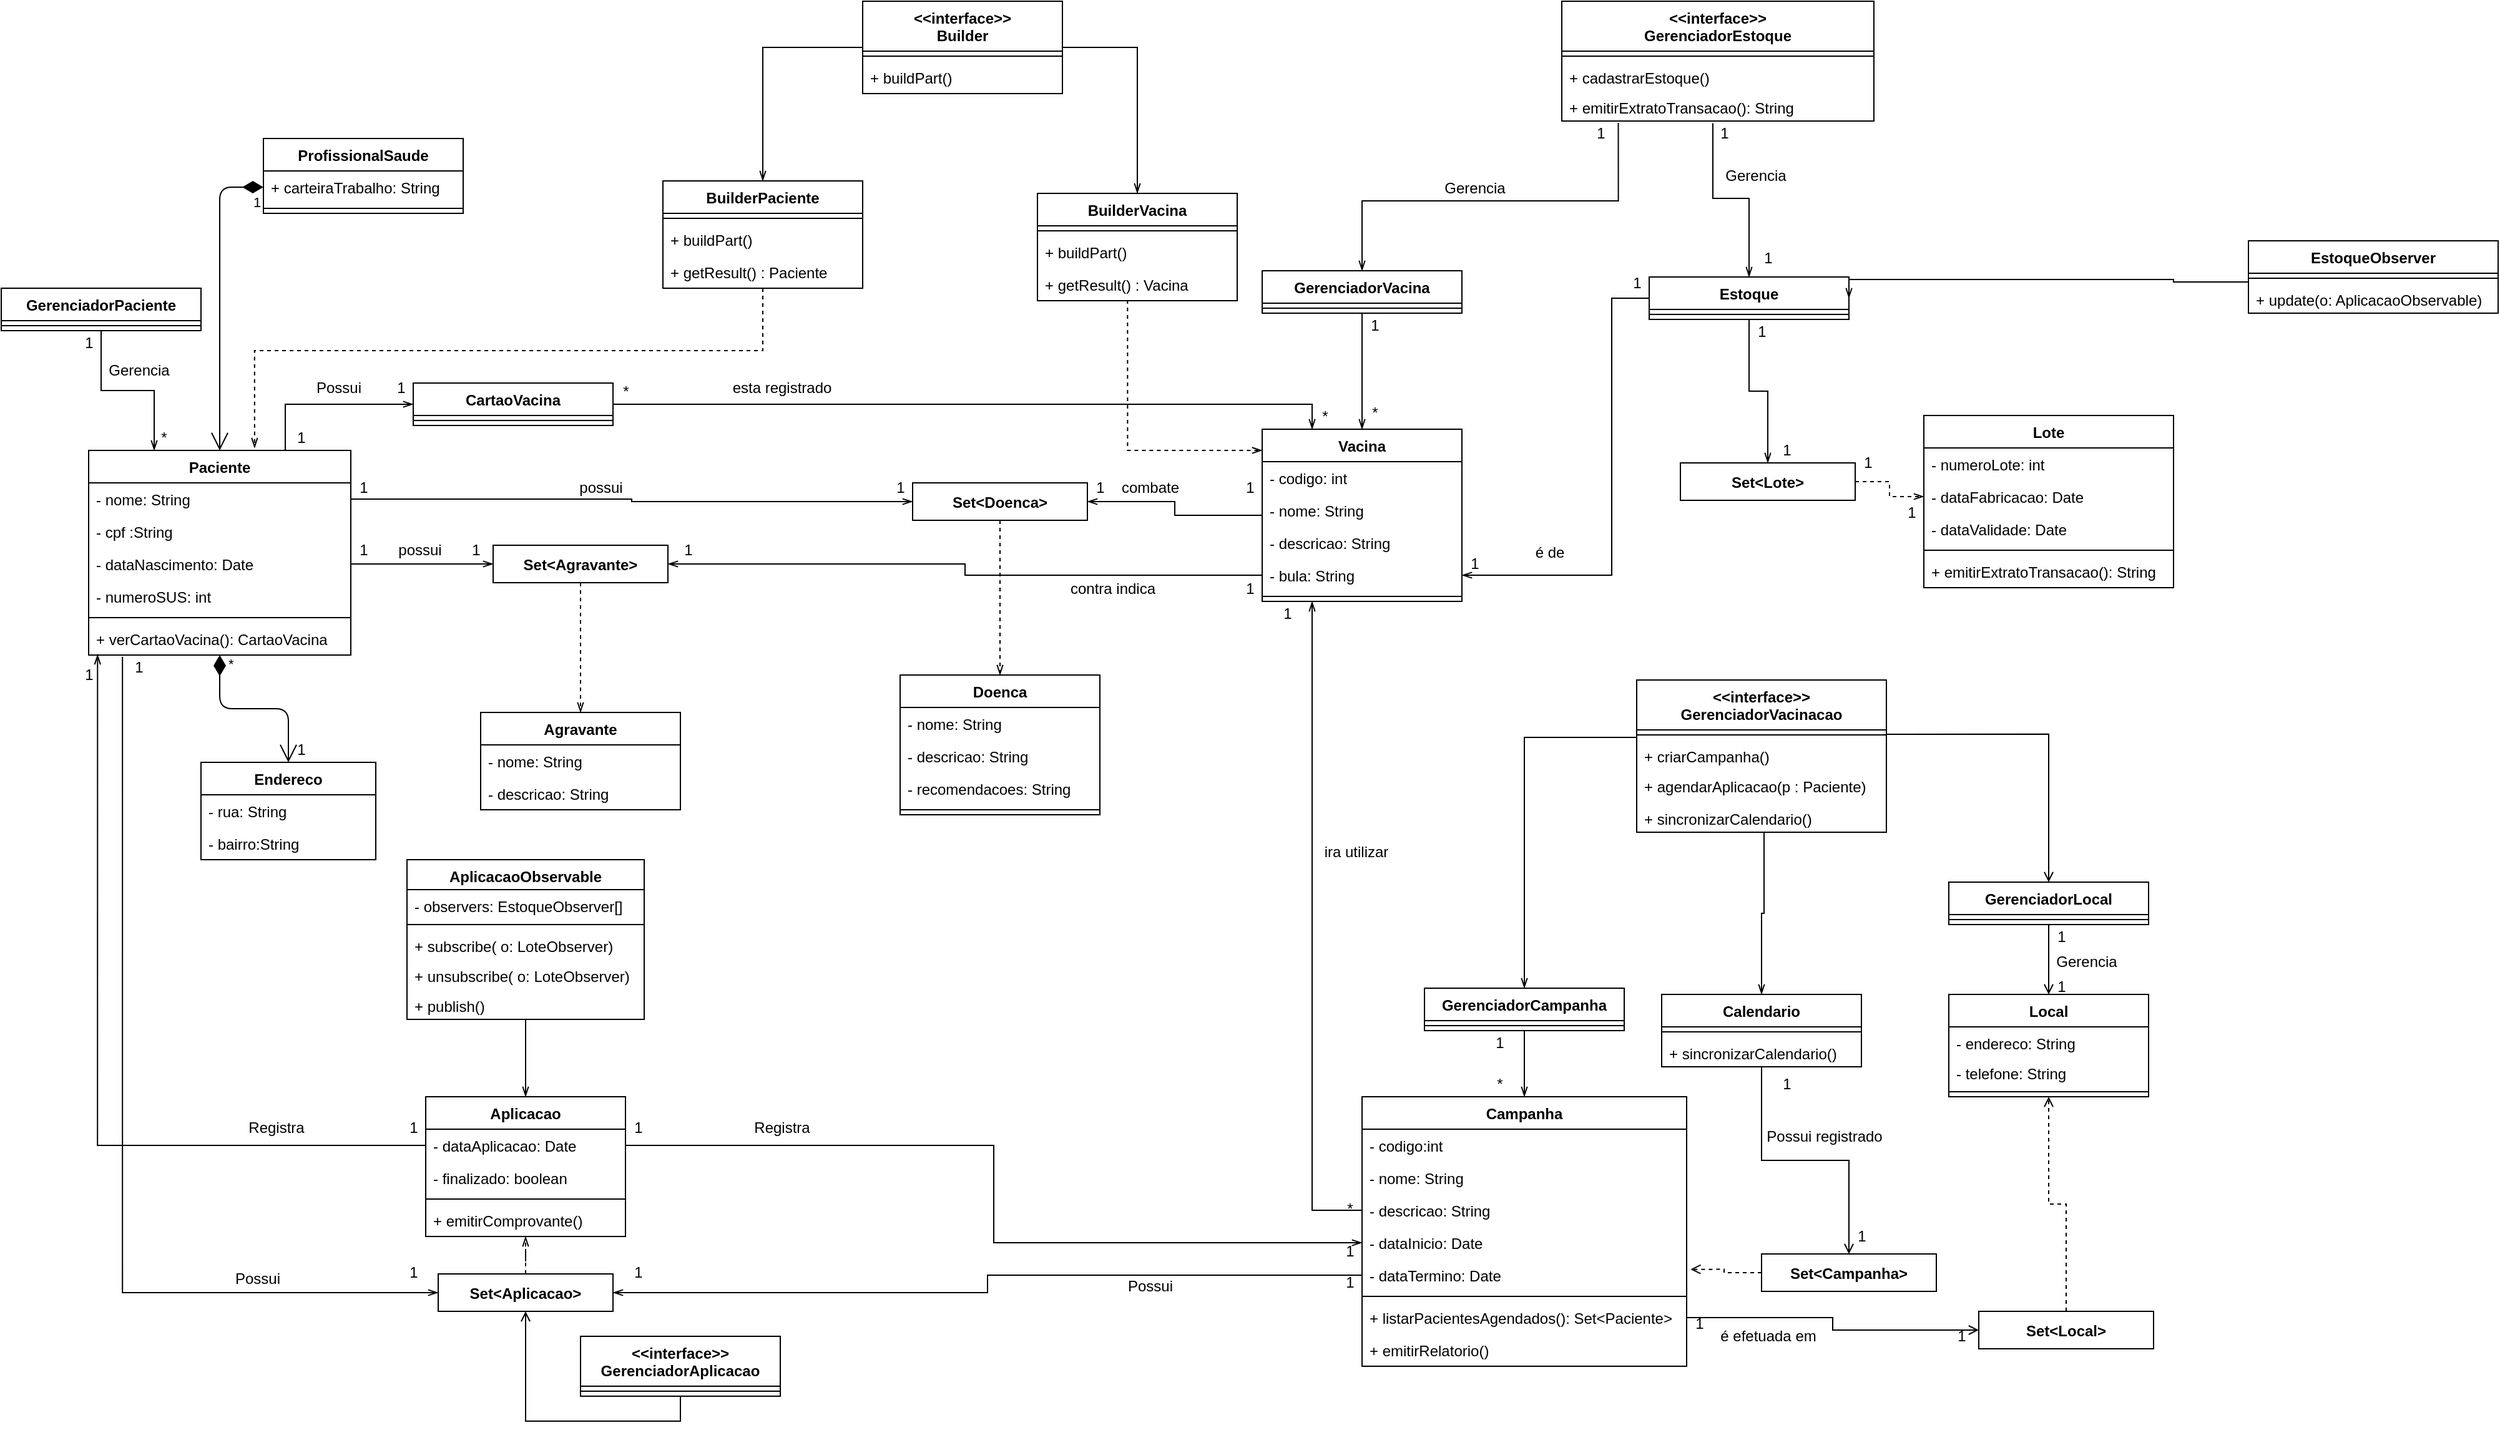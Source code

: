 <mxfile version="14.9.6" type="device"><diagram id="C5RBs43oDa-KdzZeNtuy" name="Page-1"><mxGraphModel dx="2841" dy="2385" grid="1" gridSize="10" guides="1" tooltips="1" connect="1" arrows="1" fold="1" page="1" pageScale="1" pageWidth="827" pageHeight="1169" math="0" shadow="0"><root><mxCell id="WIyWlLk6GJQsqaUBKTNV-0"/><mxCell id="WIyWlLk6GJQsqaUBKTNV-1" parent="WIyWlLk6GJQsqaUBKTNV-0"/><mxCell id="SQjV6YSqSoyrCGhLsmpY-93" style="edgeStyle=orthogonalEdgeStyle;rounded=0;orthogonalLoop=1;jettySize=auto;html=1;exitX=0.75;exitY=0;exitDx=0;exitDy=0;entryX=0;entryY=0.5;entryDx=0;entryDy=0;endArrow=openThin;endFill=0;" parent="WIyWlLk6GJQsqaUBKTNV-1" source="SQjV6YSqSoyrCGhLsmpY-7" target="SQjV6YSqSoyrCGhLsmpY-88" edge="1"><mxGeometry relative="1" as="geometry"/></mxCell><mxCell id="SQjV6YSqSoyrCGhLsmpY-179" style="edgeStyle=orthogonalEdgeStyle;rounded=0;orthogonalLoop=1;jettySize=auto;html=1;entryX=0;entryY=0.5;entryDx=0;entryDy=0;endArrow=openThin;endFill=0;exitX=0.129;exitY=1.051;exitDx=0;exitDy=0;exitPerimeter=0;" parent="WIyWlLk6GJQsqaUBKTNV-1" source="SQjV6YSqSoyrCGhLsmpY-10" target="SQjV6YSqSoyrCGhLsmpY-117" edge="1"><mxGeometry relative="1" as="geometry"><Array as="points"><mxPoint x="47" y="795"/></Array></mxGeometry></mxCell><mxCell id="SQjV6YSqSoyrCGhLsmpY-7" value="Paciente" style="swimlane;fontStyle=1;align=center;verticalAlign=top;childLayout=stackLayout;horizontal=1;startSize=26;horizontalStack=0;resizeParent=1;resizeParentMax=0;resizeLast=0;collapsible=1;marginBottom=0;" parent="WIyWlLk6GJQsqaUBKTNV-1" vertex="1"><mxGeometry x="20" y="120" width="210" height="164" as="geometry"/></mxCell><mxCell id="SQjV6YSqSoyrCGhLsmpY-11" value="- nome: String" style="text;strokeColor=none;fillColor=none;align=left;verticalAlign=top;spacingLeft=4;spacingRight=4;overflow=hidden;rotatable=0;points=[[0,0.5],[1,0.5]];portConstraint=eastwest;" parent="SQjV6YSqSoyrCGhLsmpY-7" vertex="1"><mxGeometry y="26" width="210" height="26" as="geometry"/></mxCell><mxCell id="SQjV6YSqSoyrCGhLsmpY-12" value="- cpf :String" style="text;strokeColor=none;fillColor=none;align=left;verticalAlign=top;spacingLeft=4;spacingRight=4;overflow=hidden;rotatable=0;points=[[0,0.5],[1,0.5]];portConstraint=eastwest;" parent="SQjV6YSqSoyrCGhLsmpY-7" vertex="1"><mxGeometry y="52" width="210" height="26" as="geometry"/></mxCell><mxCell id="SQjV6YSqSoyrCGhLsmpY-13" value="- dataNascimento: Date" style="text;strokeColor=none;fillColor=none;align=left;verticalAlign=top;spacingLeft=4;spacingRight=4;overflow=hidden;rotatable=0;points=[[0,0.5],[1,0.5]];portConstraint=eastwest;" parent="SQjV6YSqSoyrCGhLsmpY-7" vertex="1"><mxGeometry y="78" width="210" height="26" as="geometry"/></mxCell><mxCell id="SQjV6YSqSoyrCGhLsmpY-14" value="- numeroSUS: int" style="text;strokeColor=none;fillColor=none;align=left;verticalAlign=top;spacingLeft=4;spacingRight=4;overflow=hidden;rotatable=0;points=[[0,0.5],[1,0.5]];portConstraint=eastwest;" parent="SQjV6YSqSoyrCGhLsmpY-7" vertex="1"><mxGeometry y="104" width="210" height="26" as="geometry"/></mxCell><mxCell id="SQjV6YSqSoyrCGhLsmpY-9" value="" style="line;strokeWidth=1;fillColor=none;align=left;verticalAlign=middle;spacingTop=-1;spacingLeft=3;spacingRight=3;rotatable=0;labelPosition=right;points=[];portConstraint=eastwest;" parent="SQjV6YSqSoyrCGhLsmpY-7" vertex="1"><mxGeometry y="130" width="210" height="8" as="geometry"/></mxCell><mxCell id="SQjV6YSqSoyrCGhLsmpY-10" value="+ verCartaoVacina(): CartaoVacina" style="text;strokeColor=none;fillColor=none;align=left;verticalAlign=top;spacingLeft=4;spacingRight=4;overflow=hidden;rotatable=0;points=[[0,0.5],[1,0.5]];portConstraint=eastwest;" parent="SQjV6YSqSoyrCGhLsmpY-7" vertex="1"><mxGeometry y="138" width="210" height="26" as="geometry"/></mxCell><mxCell id="SQjV6YSqSoyrCGhLsmpY-20" value="Agravante" style="swimlane;fontStyle=1;align=center;verticalAlign=top;childLayout=stackLayout;horizontal=1;startSize=26;horizontalStack=0;resizeParent=1;resizeParentMax=0;resizeLast=0;collapsible=1;marginBottom=0;" parent="WIyWlLk6GJQsqaUBKTNV-1" vertex="1"><mxGeometry x="334" y="330" width="160" height="78" as="geometry"/></mxCell><mxCell id="SQjV6YSqSoyrCGhLsmpY-17" value="- nome: String" style="text;strokeColor=none;fillColor=none;align=left;verticalAlign=top;spacingLeft=4;spacingRight=4;overflow=hidden;rotatable=0;points=[[0,0.5],[1,0.5]];portConstraint=eastwest;" parent="SQjV6YSqSoyrCGhLsmpY-20" vertex="1"><mxGeometry y="26" width="160" height="26" as="geometry"/></mxCell><mxCell id="SQjV6YSqSoyrCGhLsmpY-18" value="- descricao: String" style="text;strokeColor=none;fillColor=none;align=left;verticalAlign=top;spacingLeft=4;spacingRight=4;overflow=hidden;rotatable=0;points=[[0,0.5],[1,0.5]];portConstraint=eastwest;" parent="SQjV6YSqSoyrCGhLsmpY-20" vertex="1"><mxGeometry y="52" width="160" height="26" as="geometry"/></mxCell><mxCell id="SQjV6YSqSoyrCGhLsmpY-24" value="Endereco" style="swimlane;fontStyle=1;childLayout=stackLayout;horizontal=1;startSize=26;fillColor=none;horizontalStack=0;resizeParent=1;resizeParentMax=0;resizeLast=0;collapsible=1;marginBottom=0;" parent="WIyWlLk6GJQsqaUBKTNV-1" vertex="1"><mxGeometry x="110" y="370" width="140" height="78" as="geometry"/></mxCell><mxCell id="SQjV6YSqSoyrCGhLsmpY-25" value="- rua: String" style="text;strokeColor=none;fillColor=none;align=left;verticalAlign=top;spacingLeft=4;spacingRight=4;overflow=hidden;rotatable=0;points=[[0,0.5],[1,0.5]];portConstraint=eastwest;" parent="SQjV6YSqSoyrCGhLsmpY-24" vertex="1"><mxGeometry y="26" width="140" height="26" as="geometry"/></mxCell><mxCell id="SQjV6YSqSoyrCGhLsmpY-26" value="- bairro:String" style="text;strokeColor=none;fillColor=none;align=left;verticalAlign=top;spacingLeft=4;spacingRight=4;overflow=hidden;rotatable=0;points=[[0,0.5],[1,0.5]];portConstraint=eastwest;" parent="SQjV6YSqSoyrCGhLsmpY-24" vertex="1"><mxGeometry y="52" width="140" height="26" as="geometry"/></mxCell><mxCell id="SQjV6YSqSoyrCGhLsmpY-32" value="ProfissionalSaude" style="swimlane;fontStyle=1;align=center;verticalAlign=top;childLayout=stackLayout;horizontal=1;startSize=26;horizontalStack=0;resizeParent=1;resizeParentMax=0;resizeLast=0;collapsible=1;marginBottom=0;" parent="WIyWlLk6GJQsqaUBKTNV-1" vertex="1"><mxGeometry x="160" y="-130" width="160" height="60" as="geometry"/></mxCell><mxCell id="SQjV6YSqSoyrCGhLsmpY-33" value="+ carteiraTrabalho: String" style="text;strokeColor=none;fillColor=none;align=left;verticalAlign=top;spacingLeft=4;spacingRight=4;overflow=hidden;rotatable=0;points=[[0,0.5],[1,0.5]];portConstraint=eastwest;" parent="SQjV6YSqSoyrCGhLsmpY-32" vertex="1"><mxGeometry y="26" width="160" height="26" as="geometry"/></mxCell><mxCell id="SQjV6YSqSoyrCGhLsmpY-34" value="" style="line;strokeWidth=1;fillColor=none;align=left;verticalAlign=middle;spacingTop=-1;spacingLeft=3;spacingRight=3;rotatable=0;labelPosition=right;points=[];portConstraint=eastwest;" parent="SQjV6YSqSoyrCGhLsmpY-32" vertex="1"><mxGeometry y="52" width="160" height="8" as="geometry"/></mxCell><mxCell id="SQjV6YSqSoyrCGhLsmpY-63" style="edgeStyle=orthogonalEdgeStyle;rounded=0;orthogonalLoop=1;jettySize=auto;html=1;entryX=1;entryY=0.5;entryDx=0;entryDy=0;endArrow=openThin;endFill=0;" parent="WIyWlLk6GJQsqaUBKTNV-1" source="SQjV6YSqSoyrCGhLsmpY-36" target="SQjV6YSqSoyrCGhLsmpY-54" edge="1"><mxGeometry relative="1" as="geometry"/></mxCell><mxCell id="SQjV6YSqSoyrCGhLsmpY-36" value="Vacina" style="swimlane;fontStyle=1;align=center;verticalAlign=top;childLayout=stackLayout;horizontal=1;startSize=26;horizontalStack=0;resizeParent=1;resizeParentMax=0;resizeLast=0;collapsible=1;marginBottom=0;" parent="WIyWlLk6GJQsqaUBKTNV-1" vertex="1"><mxGeometry x="960" y="103" width="160" height="138" as="geometry"/></mxCell><mxCell id="IQErlVjySoV7cqWAEFLD-1" value="- codigo: int" style="text;strokeColor=none;fillColor=none;align=left;verticalAlign=top;spacingLeft=4;spacingRight=4;overflow=hidden;rotatable=0;points=[[0,0.5],[1,0.5]];portConstraint=eastwest;" vertex="1" parent="SQjV6YSqSoyrCGhLsmpY-36"><mxGeometry y="26" width="160" height="26" as="geometry"/></mxCell><mxCell id="SQjV6YSqSoyrCGhLsmpY-37" value="- nome: String" style="text;strokeColor=none;fillColor=none;align=left;verticalAlign=top;spacingLeft=4;spacingRight=4;overflow=hidden;rotatable=0;points=[[0,0.5],[1,0.5]];portConstraint=eastwest;" parent="SQjV6YSqSoyrCGhLsmpY-36" vertex="1"><mxGeometry y="52" width="160" height="26" as="geometry"/></mxCell><mxCell id="SQjV6YSqSoyrCGhLsmpY-40" value="- descricao: String" style="text;strokeColor=none;fillColor=none;align=left;verticalAlign=top;spacingLeft=4;spacingRight=4;overflow=hidden;rotatable=0;points=[[0,0.5],[1,0.5]];portConstraint=eastwest;" parent="SQjV6YSqSoyrCGhLsmpY-36" vertex="1"><mxGeometry y="78" width="160" height="26" as="geometry"/></mxCell><mxCell id="IQErlVjySoV7cqWAEFLD-2" value="- bula: String" style="text;strokeColor=none;fillColor=none;align=left;verticalAlign=top;spacingLeft=4;spacingRight=4;overflow=hidden;rotatable=0;points=[[0,0.5],[1,0.5]];portConstraint=eastwest;" vertex="1" parent="SQjV6YSqSoyrCGhLsmpY-36"><mxGeometry y="104" width="160" height="26" as="geometry"/></mxCell><mxCell id="SQjV6YSqSoyrCGhLsmpY-38" value="" style="line;strokeWidth=1;fillColor=none;align=left;verticalAlign=middle;spacingTop=-1;spacingLeft=3;spacingRight=3;rotatable=0;labelPosition=right;points=[];portConstraint=eastwest;" parent="SQjV6YSqSoyrCGhLsmpY-36" vertex="1"><mxGeometry y="130" width="160" height="8" as="geometry"/></mxCell><mxCell id="SQjV6YSqSoyrCGhLsmpY-41" value="Doenca" style="swimlane;fontStyle=1;align=center;verticalAlign=top;childLayout=stackLayout;horizontal=1;startSize=26;horizontalStack=0;resizeParent=1;resizeParentMax=0;resizeLast=0;collapsible=1;marginBottom=0;" parent="WIyWlLk6GJQsqaUBKTNV-1" vertex="1"><mxGeometry x="670" y="300" width="160" height="112" as="geometry"/></mxCell><mxCell id="SQjV6YSqSoyrCGhLsmpY-42" value="- nome: String" style="text;strokeColor=none;fillColor=none;align=left;verticalAlign=top;spacingLeft=4;spacingRight=4;overflow=hidden;rotatable=0;points=[[0,0.5],[1,0.5]];portConstraint=eastwest;" parent="SQjV6YSqSoyrCGhLsmpY-41" vertex="1"><mxGeometry y="26" width="160" height="26" as="geometry"/></mxCell><mxCell id="SQjV6YSqSoyrCGhLsmpY-45" value="- descricao: String" style="text;strokeColor=none;fillColor=none;align=left;verticalAlign=top;spacingLeft=4;spacingRight=4;overflow=hidden;rotatable=0;points=[[0,0.5],[1,0.5]];portConstraint=eastwest;" parent="SQjV6YSqSoyrCGhLsmpY-41" vertex="1"><mxGeometry y="52" width="160" height="26" as="geometry"/></mxCell><mxCell id="SQjV6YSqSoyrCGhLsmpY-46" value="- recomendacoes: String" style="text;strokeColor=none;fillColor=none;align=left;verticalAlign=top;spacingLeft=4;spacingRight=4;overflow=hidden;rotatable=0;points=[[0,0.5],[1,0.5]];portConstraint=eastwest;" parent="SQjV6YSqSoyrCGhLsmpY-41" vertex="1"><mxGeometry y="78" width="160" height="26" as="geometry"/></mxCell><mxCell id="SQjV6YSqSoyrCGhLsmpY-43" value="" style="line;strokeWidth=1;fillColor=none;align=left;verticalAlign=middle;spacingTop=-1;spacingLeft=3;spacingRight=3;rotatable=0;labelPosition=right;points=[];portConstraint=eastwest;" parent="SQjV6YSqSoyrCGhLsmpY-41" vertex="1"><mxGeometry y="104" width="160" height="8" as="geometry"/></mxCell><mxCell id="SQjV6YSqSoyrCGhLsmpY-50" value="1" style="endArrow=open;html=1;endSize=12;startArrow=diamondThin;startSize=14;startFill=1;align=left;verticalAlign=bottom;exitX=0;exitY=0.5;exitDx=0;exitDy=0;entryX=0.5;entryY=0;entryDx=0;entryDy=0;edgeStyle=orthogonalEdgeStyle;" parent="WIyWlLk6GJQsqaUBKTNV-1" source="SQjV6YSqSoyrCGhLsmpY-33" target="SQjV6YSqSoyrCGhLsmpY-7" edge="1"><mxGeometry x="-0.919" y="21" relative="1" as="geometry"><mxPoint x="305" y="-90" as="sourcePoint"/><mxPoint x="380" y="250" as="targetPoint"/><mxPoint as="offset"/></mxGeometry></mxCell><mxCell id="SQjV6YSqSoyrCGhLsmpY-51" value="*" style="endArrow=open;html=1;endSize=12;startArrow=diamondThin;startSize=14;startFill=1;align=left;verticalAlign=bottom;entryX=0.5;entryY=0;entryDx=0;entryDy=0;exitX=0.5;exitY=1;exitDx=0;exitDy=0;edgeStyle=orthogonalEdgeStyle;" parent="WIyWlLk6GJQsqaUBKTNV-1" source="SQjV6YSqSoyrCGhLsmpY-7" target="SQjV6YSqSoyrCGhLsmpY-24" edge="1"><mxGeometry x="-0.773" y="5" relative="1" as="geometry"><mxPoint x="110" y="310" as="sourcePoint"/><mxPoint x="135" y="130" as="targetPoint"/><mxPoint as="offset"/></mxGeometry></mxCell><mxCell id="SQjV6YSqSoyrCGhLsmpY-62" style="edgeStyle=orthogonalEdgeStyle;rounded=0;orthogonalLoop=1;jettySize=auto;html=1;exitX=0.5;exitY=1;exitDx=0;exitDy=0;entryX=0.5;entryY=0;entryDx=0;entryDy=0;endArrow=openThin;endFill=0;dashed=1;" parent="WIyWlLk6GJQsqaUBKTNV-1" source="SQjV6YSqSoyrCGhLsmpY-54" target="SQjV6YSqSoyrCGhLsmpY-41" edge="1"><mxGeometry relative="1" as="geometry"/></mxCell><mxCell id="SQjV6YSqSoyrCGhLsmpY-54" value="Set&lt;Doenca&gt;" style="fontStyle=1;" parent="WIyWlLk6GJQsqaUBKTNV-1" vertex="1"><mxGeometry x="680" y="146" width="140" height="30" as="geometry"/></mxCell><mxCell id="SQjV6YSqSoyrCGhLsmpY-60" style="edgeStyle=orthogonalEdgeStyle;rounded=0;orthogonalLoop=1;jettySize=auto;html=1;exitX=0.5;exitY=1;exitDx=0;exitDy=0;entryX=0.5;entryY=0;entryDx=0;entryDy=0;endArrow=openThin;endFill=0;dashed=1;" parent="WIyWlLk6GJQsqaUBKTNV-1" source="SQjV6YSqSoyrCGhLsmpY-58" target="SQjV6YSqSoyrCGhLsmpY-20" edge="1"><mxGeometry relative="1" as="geometry"/></mxCell><mxCell id="SQjV6YSqSoyrCGhLsmpY-58" value="Set&lt;Agravante&gt;" style="fontStyle=1;" parent="WIyWlLk6GJQsqaUBKTNV-1" vertex="1"><mxGeometry x="344" y="196" width="140" height="30" as="geometry"/></mxCell><mxCell id="SQjV6YSqSoyrCGhLsmpY-59" style="edgeStyle=orthogonalEdgeStyle;rounded=0;orthogonalLoop=1;jettySize=auto;html=1;entryX=0;entryY=0.5;entryDx=0;entryDy=0;endArrow=openThin;endFill=0;" parent="WIyWlLk6GJQsqaUBKTNV-1" source="SQjV6YSqSoyrCGhLsmpY-13" target="SQjV6YSqSoyrCGhLsmpY-58" edge="1"><mxGeometry relative="1" as="geometry"/></mxCell><mxCell id="SQjV6YSqSoyrCGhLsmpY-61" style="edgeStyle=orthogonalEdgeStyle;rounded=0;orthogonalLoop=1;jettySize=auto;html=1;exitX=1;exitY=0.5;exitDx=0;exitDy=0;entryX=0;entryY=0.5;entryDx=0;entryDy=0;endArrow=openThin;endFill=0;" parent="WIyWlLk6GJQsqaUBKTNV-1" source="SQjV6YSqSoyrCGhLsmpY-11" target="SQjV6YSqSoyrCGhLsmpY-54" edge="1"><mxGeometry relative="1" as="geometry"/></mxCell><mxCell id="SQjV6YSqSoyrCGhLsmpY-64" style="edgeStyle=orthogonalEdgeStyle;rounded=0;orthogonalLoop=1;jettySize=auto;html=1;entryX=1;entryY=0.5;entryDx=0;entryDy=0;endArrow=openThin;endFill=0;exitX=0;exitY=0.5;exitDx=0;exitDy=0;" parent="WIyWlLk6GJQsqaUBKTNV-1" source="IQErlVjySoV7cqWAEFLD-2" target="SQjV6YSqSoyrCGhLsmpY-58" edge="1"><mxGeometry relative="1" as="geometry"><mxPoint x="960" y="254" as="sourcePoint"/><Array as="points"><mxPoint x="722" y="220"/><mxPoint x="722" y="211"/></Array></mxGeometry></mxCell><mxCell id="SQjV6YSqSoyrCGhLsmpY-70" style="edgeStyle=orthogonalEdgeStyle;rounded=0;orthogonalLoop=1;jettySize=auto;html=1;exitX=0.5;exitY=1;exitDx=0;exitDy=0;entryX=0.25;entryY=0;entryDx=0;entryDy=0;endArrow=openThin;endFill=0;" parent="WIyWlLk6GJQsqaUBKTNV-1" source="SQjV6YSqSoyrCGhLsmpY-66" target="SQjV6YSqSoyrCGhLsmpY-7" edge="1"><mxGeometry relative="1" as="geometry"/></mxCell><mxCell id="SQjV6YSqSoyrCGhLsmpY-66" value="GerenciadorPaciente" style="swimlane;fontStyle=1;align=center;verticalAlign=top;childLayout=stackLayout;horizontal=1;startSize=26;horizontalStack=0;resizeParent=1;resizeParentMax=0;resizeLast=0;collapsible=1;marginBottom=0;" parent="WIyWlLk6GJQsqaUBKTNV-1" vertex="1"><mxGeometry x="-50" y="-10" width="160" height="34" as="geometry"/></mxCell><mxCell id="SQjV6YSqSoyrCGhLsmpY-68" value="" style="line;strokeWidth=1;fillColor=none;align=left;verticalAlign=middle;spacingTop=-1;spacingLeft=3;spacingRight=3;rotatable=0;labelPosition=right;points=[];portConstraint=eastwest;" parent="SQjV6YSqSoyrCGhLsmpY-66" vertex="1"><mxGeometry y="26" width="160" height="8" as="geometry"/></mxCell><mxCell id="SQjV6YSqSoyrCGhLsmpY-71" value="*" style="text;html=1;align=center;verticalAlign=middle;resizable=0;points=[];autosize=1;strokeColor=none;" parent="WIyWlLk6GJQsqaUBKTNV-1" vertex="1"><mxGeometry x="70" y="100" width="20" height="20" as="geometry"/></mxCell><mxCell id="SQjV6YSqSoyrCGhLsmpY-72" value="1" style="text;html=1;align=center;verticalAlign=middle;resizable=0;points=[];autosize=1;strokeColor=none;" parent="WIyWlLk6GJQsqaUBKTNV-1" vertex="1"><mxGeometry x="10" y="24" width="20" height="20" as="geometry"/></mxCell><mxCell id="SQjV6YSqSoyrCGhLsmpY-75" style="edgeStyle=orthogonalEdgeStyle;rounded=0;orthogonalLoop=1;jettySize=auto;html=1;exitX=0.5;exitY=1;exitDx=0;exitDy=0;endArrow=openThin;endFill=0;" parent="WIyWlLk6GJQsqaUBKTNV-1" source="SQjV6YSqSoyrCGhLsmpY-73" target="SQjV6YSqSoyrCGhLsmpY-36" edge="1"><mxGeometry relative="1" as="geometry"/></mxCell><mxCell id="SQjV6YSqSoyrCGhLsmpY-73" value="GerenciadorVacina" style="swimlane;fontStyle=1;align=center;verticalAlign=top;childLayout=stackLayout;horizontal=1;startSize=26;horizontalStack=0;resizeParent=1;resizeParentMax=0;resizeLast=0;collapsible=1;marginBottom=0;" parent="WIyWlLk6GJQsqaUBKTNV-1" vertex="1"><mxGeometry x="960" y="-24" width="160" height="34" as="geometry"/></mxCell><mxCell id="SQjV6YSqSoyrCGhLsmpY-74" value="" style="line;strokeWidth=1;fillColor=none;align=left;verticalAlign=middle;spacingTop=-1;spacingLeft=3;spacingRight=3;rotatable=0;labelPosition=right;points=[];portConstraint=eastwest;" parent="SQjV6YSqSoyrCGhLsmpY-73" vertex="1"><mxGeometry y="26" width="160" height="8" as="geometry"/></mxCell><mxCell id="SQjV6YSqSoyrCGhLsmpY-76" value="*" style="text;html=1;align=center;verticalAlign=middle;resizable=0;points=[];autosize=1;strokeColor=none;" parent="WIyWlLk6GJQsqaUBKTNV-1" vertex="1"><mxGeometry x="1040" y="80" width="20" height="20" as="geometry"/></mxCell><mxCell id="SQjV6YSqSoyrCGhLsmpY-78" value="1" style="text;html=1;align=center;verticalAlign=middle;resizable=0;points=[];autosize=1;strokeColor=none;" parent="WIyWlLk6GJQsqaUBKTNV-1" vertex="1"><mxGeometry x="230" y="190" width="20" height="20" as="geometry"/></mxCell><mxCell id="SQjV6YSqSoyrCGhLsmpY-79" value="1" style="text;html=1;align=center;verticalAlign=middle;resizable=0;points=[];autosize=1;strokeColor=none;" parent="WIyWlLk6GJQsqaUBKTNV-1" vertex="1"><mxGeometry x="320" y="190" width="20" height="20" as="geometry"/></mxCell><mxCell id="SQjV6YSqSoyrCGhLsmpY-80" value="Lote" style="swimlane;fontStyle=1;align=center;verticalAlign=top;childLayout=stackLayout;horizontal=1;startSize=26;horizontalStack=0;resizeParent=1;resizeParentMax=0;resizeLast=0;collapsible=1;marginBottom=0;" parent="WIyWlLk6GJQsqaUBKTNV-1" vertex="1"><mxGeometry x="1490" y="92" width="200" height="138" as="geometry"/></mxCell><mxCell id="SQjV6YSqSoyrCGhLsmpY-81" value="- numeroLote: int" style="text;strokeColor=none;fillColor=none;align=left;verticalAlign=top;spacingLeft=4;spacingRight=4;overflow=hidden;rotatable=0;points=[[0,0.5],[1,0.5]];portConstraint=eastwest;" parent="SQjV6YSqSoyrCGhLsmpY-80" vertex="1"><mxGeometry y="26" width="200" height="26" as="geometry"/></mxCell><mxCell id="SQjV6YSqSoyrCGhLsmpY-85" value="- dataFabricacao: Date" style="text;strokeColor=none;fillColor=none;align=left;verticalAlign=top;spacingLeft=4;spacingRight=4;overflow=hidden;rotatable=0;points=[[0,0.5],[1,0.5]];portConstraint=eastwest;" parent="SQjV6YSqSoyrCGhLsmpY-80" vertex="1"><mxGeometry y="52" width="200" height="26" as="geometry"/></mxCell><mxCell id="SQjV6YSqSoyrCGhLsmpY-86" value="- dataValidade: Date" style="text;strokeColor=none;fillColor=none;align=left;verticalAlign=top;spacingLeft=4;spacingRight=4;overflow=hidden;rotatable=0;points=[[0,0.5],[1,0.5]];portConstraint=eastwest;" parent="SQjV6YSqSoyrCGhLsmpY-80" vertex="1"><mxGeometry y="78" width="200" height="26" as="geometry"/></mxCell><mxCell id="SQjV6YSqSoyrCGhLsmpY-83" value="" style="line;strokeWidth=1;fillColor=none;align=left;verticalAlign=middle;spacingTop=-1;spacingLeft=3;spacingRight=3;rotatable=0;labelPosition=right;points=[];portConstraint=eastwest;" parent="SQjV6YSqSoyrCGhLsmpY-80" vertex="1"><mxGeometry y="104" width="200" height="8" as="geometry"/></mxCell><mxCell id="SQjV6YSqSoyrCGhLsmpY-103" value="+ emitirExtratoTransacao(): String" style="text;strokeColor=none;fillColor=none;align=left;verticalAlign=top;spacingLeft=4;spacingRight=4;overflow=hidden;rotatable=0;points=[[0,0.5],[1,0.5]];portConstraint=eastwest;" parent="SQjV6YSqSoyrCGhLsmpY-80" vertex="1"><mxGeometry y="112" width="200" height="26" as="geometry"/></mxCell><mxCell id="SQjV6YSqSoyrCGhLsmpY-94" style="edgeStyle=orthogonalEdgeStyle;rounded=0;orthogonalLoop=1;jettySize=auto;html=1;exitX=1;exitY=0.5;exitDx=0;exitDy=0;entryX=0.25;entryY=0;entryDx=0;entryDy=0;endArrow=openThin;endFill=0;" parent="WIyWlLk6GJQsqaUBKTNV-1" source="SQjV6YSqSoyrCGhLsmpY-88" target="SQjV6YSqSoyrCGhLsmpY-36" edge="1"><mxGeometry relative="1" as="geometry"/></mxCell><mxCell id="SQjV6YSqSoyrCGhLsmpY-88" value="CartaoVacina" style="swimlane;fontStyle=1;align=center;verticalAlign=top;childLayout=stackLayout;horizontal=1;startSize=26;horizontalStack=0;resizeParent=1;resizeParentMax=0;resizeLast=0;collapsible=1;marginBottom=0;" parent="WIyWlLk6GJQsqaUBKTNV-1" vertex="1"><mxGeometry x="280" y="66" width="160" height="34" as="geometry"/></mxCell><mxCell id="SQjV6YSqSoyrCGhLsmpY-90" value="" style="line;strokeWidth=1;fillColor=none;align=left;verticalAlign=middle;spacingTop=-1;spacingLeft=3;spacingRight=3;rotatable=0;labelPosition=right;points=[];portConstraint=eastwest;" parent="SQjV6YSqSoyrCGhLsmpY-88" vertex="1"><mxGeometry y="26" width="160" height="8" as="geometry"/></mxCell><mxCell id="IQErlVjySoV7cqWAEFLD-111" style="edgeStyle=orthogonalEdgeStyle;rounded=0;orthogonalLoop=1;jettySize=auto;html=1;exitX=0.5;exitY=1;exitDx=0;exitDy=0;entryX=0.5;entryY=0;entryDx=0;entryDy=0;endArrow=openThin;endFill=0;" edge="1" parent="WIyWlLk6GJQsqaUBKTNV-1" source="SQjV6YSqSoyrCGhLsmpY-95" target="IQErlVjySoV7cqWAEFLD-74"><mxGeometry relative="1" as="geometry"/></mxCell><mxCell id="SQjV6YSqSoyrCGhLsmpY-95" value="Estoque" style="swimlane;fontStyle=1;align=center;verticalAlign=top;childLayout=stackLayout;horizontal=1;startSize=26;horizontalStack=0;resizeParent=1;resizeParentMax=0;resizeLast=0;collapsible=1;marginBottom=0;" parent="WIyWlLk6GJQsqaUBKTNV-1" vertex="1"><mxGeometry x="1270" y="-19" width="160" height="34" as="geometry"/></mxCell><mxCell id="SQjV6YSqSoyrCGhLsmpY-96" value="" style="line;strokeWidth=1;fillColor=none;align=left;verticalAlign=middle;spacingTop=-1;spacingLeft=3;spacingRight=3;rotatable=0;labelPosition=right;points=[];portConstraint=eastwest;" parent="SQjV6YSqSoyrCGhLsmpY-95" vertex="1"><mxGeometry y="26" width="160" height="8" as="geometry"/></mxCell><mxCell id="SQjV6YSqSoyrCGhLsmpY-104" value="Campanha" style="swimlane;fontStyle=1;align=center;verticalAlign=top;childLayout=stackLayout;horizontal=1;startSize=26;horizontalStack=0;resizeParent=1;resizeParentMax=0;resizeLast=0;collapsible=1;marginBottom=0;" parent="WIyWlLk6GJQsqaUBKTNV-1" vertex="1"><mxGeometry x="1040" y="638" width="260" height="216" as="geometry"/></mxCell><mxCell id="IQErlVjySoV7cqWAEFLD-19" value="- codigo:int" style="text;strokeColor=none;fillColor=none;align=left;verticalAlign=top;spacingLeft=4;spacingRight=4;overflow=hidden;rotatable=0;points=[[0,0.5],[1,0.5]];portConstraint=eastwest;" vertex="1" parent="SQjV6YSqSoyrCGhLsmpY-104"><mxGeometry y="26" width="260" height="26" as="geometry"/></mxCell><mxCell id="SQjV6YSqSoyrCGhLsmpY-105" value="- nome: String" style="text;strokeColor=none;fillColor=none;align=left;verticalAlign=top;spacingLeft=4;spacingRight=4;overflow=hidden;rotatable=0;points=[[0,0.5],[1,0.5]];portConstraint=eastwest;" parent="SQjV6YSqSoyrCGhLsmpY-104" vertex="1"><mxGeometry y="52" width="260" height="26" as="geometry"/></mxCell><mxCell id="SQjV6YSqSoyrCGhLsmpY-108" value="- descricao: String" style="text;strokeColor=none;fillColor=none;align=left;verticalAlign=top;spacingLeft=4;spacingRight=4;overflow=hidden;rotatable=0;points=[[0,0.5],[1,0.5]];portConstraint=eastwest;" parent="SQjV6YSqSoyrCGhLsmpY-104" vertex="1"><mxGeometry y="78" width="260" height="26" as="geometry"/></mxCell><mxCell id="SQjV6YSqSoyrCGhLsmpY-109" value="- dataInicio: Date" style="text;strokeColor=none;fillColor=none;align=left;verticalAlign=top;spacingLeft=4;spacingRight=4;overflow=hidden;rotatable=0;points=[[0,0.5],[1,0.5]];portConstraint=eastwest;" parent="SQjV6YSqSoyrCGhLsmpY-104" vertex="1"><mxGeometry y="104" width="260" height="26" as="geometry"/></mxCell><mxCell id="SQjV6YSqSoyrCGhLsmpY-110" value="- dataTermino: Date" style="text;strokeColor=none;fillColor=none;align=left;verticalAlign=top;spacingLeft=4;spacingRight=4;overflow=hidden;rotatable=0;points=[[0,0.5],[1,0.5]];portConstraint=eastwest;" parent="SQjV6YSqSoyrCGhLsmpY-104" vertex="1"><mxGeometry y="130" width="260" height="26" as="geometry"/></mxCell><mxCell id="SQjV6YSqSoyrCGhLsmpY-106" value="" style="line;strokeWidth=1;fillColor=none;align=left;verticalAlign=middle;spacingTop=-1;spacingLeft=3;spacingRight=3;rotatable=0;labelPosition=right;points=[];portConstraint=eastwest;" parent="SQjV6YSqSoyrCGhLsmpY-104" vertex="1"><mxGeometry y="156" width="260" height="8" as="geometry"/></mxCell><mxCell id="IQErlVjySoV7cqWAEFLD-3" value="+ listarPacientesAgendados(): Set&lt;Paciente&gt; " style="text;strokeColor=none;fillColor=none;align=left;verticalAlign=top;spacingLeft=4;spacingRight=4;overflow=hidden;rotatable=0;points=[[0,0.5],[1,0.5]];portConstraint=eastwest;" vertex="1" parent="SQjV6YSqSoyrCGhLsmpY-104"><mxGeometry y="164" width="260" height="26" as="geometry"/></mxCell><mxCell id="IQErlVjySoV7cqWAEFLD-17" value="+ emitirRelatorio()" style="text;strokeColor=none;fillColor=none;align=left;verticalAlign=top;spacingLeft=4;spacingRight=4;overflow=hidden;rotatable=0;points=[[0,0.5],[1,0.5]];portConstraint=eastwest;" vertex="1" parent="SQjV6YSqSoyrCGhLsmpY-104"><mxGeometry y="190" width="260" height="26" as="geometry"/></mxCell><mxCell id="SQjV6YSqSoyrCGhLsmpY-111" value="Aplicacao" style="swimlane;fontStyle=1;align=center;verticalAlign=top;childLayout=stackLayout;horizontal=1;startSize=26;horizontalStack=0;resizeParent=1;resizeParentMax=0;resizeLast=0;collapsible=1;marginBottom=0;" parent="WIyWlLk6GJQsqaUBKTNV-1" vertex="1"><mxGeometry x="290" y="638" width="160" height="112" as="geometry"/></mxCell><mxCell id="SQjV6YSqSoyrCGhLsmpY-130" value="- dataAplicacao: Date" style="text;strokeColor=none;fillColor=none;align=left;verticalAlign=top;spacingLeft=4;spacingRight=4;overflow=hidden;rotatable=0;points=[[0,0.5],[1,0.5]];portConstraint=eastwest;" parent="SQjV6YSqSoyrCGhLsmpY-111" vertex="1"><mxGeometry y="26" width="160" height="26" as="geometry"/></mxCell><mxCell id="IQErlVjySoV7cqWAEFLD-42" value="- finalizado: boolean" style="text;strokeColor=none;fillColor=none;align=left;verticalAlign=top;spacingLeft=4;spacingRight=4;overflow=hidden;rotatable=0;points=[[0,0.5],[1,0.5]];portConstraint=eastwest;" vertex="1" parent="SQjV6YSqSoyrCGhLsmpY-111"><mxGeometry y="52" width="160" height="26" as="geometry"/></mxCell><mxCell id="SQjV6YSqSoyrCGhLsmpY-116" value="" style="line;strokeWidth=1;fillColor=none;align=left;verticalAlign=middle;spacingTop=-1;spacingLeft=3;spacingRight=3;rotatable=0;labelPosition=right;points=[];portConstraint=eastwest;" parent="SQjV6YSqSoyrCGhLsmpY-111" vertex="1"><mxGeometry y="78" width="160" height="8" as="geometry"/></mxCell><mxCell id="IQErlVjySoV7cqWAEFLD-18" value="+ emitirComprovante()" style="text;strokeColor=none;fillColor=none;align=left;verticalAlign=top;spacingLeft=4;spacingRight=4;overflow=hidden;rotatable=0;points=[[0,0.5],[1,0.5]];portConstraint=eastwest;" vertex="1" parent="SQjV6YSqSoyrCGhLsmpY-111"><mxGeometry y="86" width="160" height="26" as="geometry"/></mxCell><mxCell id="SQjV6YSqSoyrCGhLsmpY-126" style="edgeStyle=orthogonalEdgeStyle;rounded=0;orthogonalLoop=1;jettySize=auto;html=1;entryX=0.5;entryY=1;entryDx=0;entryDy=0;endArrow=openThin;endFill=0;dashed=1;" parent="WIyWlLk6GJQsqaUBKTNV-1" source="SQjV6YSqSoyrCGhLsmpY-117" target="SQjV6YSqSoyrCGhLsmpY-111" edge="1"><mxGeometry relative="1" as="geometry"/></mxCell><mxCell id="SQjV6YSqSoyrCGhLsmpY-117" value="Set&lt;Aplicacao&gt;" style="fontStyle=1;" parent="WIyWlLk6GJQsqaUBKTNV-1" vertex="1"><mxGeometry x="300" y="780" width="140" height="30" as="geometry"/></mxCell><mxCell id="SQjV6YSqSoyrCGhLsmpY-125" style="edgeStyle=orthogonalEdgeStyle;rounded=0;orthogonalLoop=1;jettySize=auto;html=1;exitX=0;exitY=0.5;exitDx=0;exitDy=0;entryX=1;entryY=0.5;entryDx=0;entryDy=0;endArrow=openThin;endFill=0;" parent="WIyWlLk6GJQsqaUBKTNV-1" source="SQjV6YSqSoyrCGhLsmpY-110" target="SQjV6YSqSoyrCGhLsmpY-117" edge="1"><mxGeometry relative="1" as="geometry"/></mxCell><mxCell id="SQjV6YSqSoyrCGhLsmpY-132" value="1" style="text;html=1;align=center;verticalAlign=middle;resizable=0;points=[];autosize=1;strokeColor=none;" parent="WIyWlLk6GJQsqaUBKTNV-1" vertex="1"><mxGeometry x="450" y="769" width="20" height="20" as="geometry"/></mxCell><mxCell id="IQErlVjySoV7cqWAEFLD-14" style="edgeStyle=orthogonalEdgeStyle;rounded=0;orthogonalLoop=1;jettySize=auto;html=1;entryX=0.5;entryY=0;entryDx=0;entryDy=0;endArrow=open;endFill=0;" edge="1" parent="WIyWlLk6GJQsqaUBKTNV-1" source="SQjV6YSqSoyrCGhLsmpY-136" target="IQErlVjySoV7cqWAEFLD-5"><mxGeometry relative="1" as="geometry"/></mxCell><mxCell id="SQjV6YSqSoyrCGhLsmpY-136" value="Calendario" style="swimlane;fontStyle=1;align=center;verticalAlign=top;childLayout=stackLayout;horizontal=1;startSize=26;horizontalStack=0;resizeParent=1;resizeParentMax=0;resizeLast=0;collapsible=1;marginBottom=0;" parent="WIyWlLk6GJQsqaUBKTNV-1" vertex="1"><mxGeometry x="1280" y="556" width="160" height="58" as="geometry"/></mxCell><mxCell id="SQjV6YSqSoyrCGhLsmpY-141" value="" style="line;strokeWidth=1;fillColor=none;align=left;verticalAlign=middle;spacingTop=-1;spacingLeft=3;spacingRight=3;rotatable=0;labelPosition=right;points=[];portConstraint=eastwest;" parent="SQjV6YSqSoyrCGhLsmpY-136" vertex="1"><mxGeometry y="26" width="160" height="8" as="geometry"/></mxCell><mxCell id="SQjV6YSqSoyrCGhLsmpY-142" value="+ sincronizarCalendario() " style="text;strokeColor=none;fillColor=none;align=left;verticalAlign=top;spacingLeft=4;spacingRight=4;overflow=hidden;rotatable=0;points=[[0,0.5],[1,0.5]];portConstraint=eastwest;" parent="SQjV6YSqSoyrCGhLsmpY-136" vertex="1"><mxGeometry y="34" width="160" height="24" as="geometry"/></mxCell><mxCell id="SQjV6YSqSoyrCGhLsmpY-151" style="edgeStyle=orthogonalEdgeStyle;rounded=0;orthogonalLoop=1;jettySize=auto;html=1;exitX=0.5;exitY=1;exitDx=0;exitDy=0;entryX=0.5;entryY=0;entryDx=0;entryDy=0;endArrow=openThin;endFill=0;" parent="WIyWlLk6GJQsqaUBKTNV-1" source="SQjV6YSqSoyrCGhLsmpY-146" target="SQjV6YSqSoyrCGhLsmpY-104" edge="1"><mxGeometry relative="1" as="geometry"/></mxCell><mxCell id="SQjV6YSqSoyrCGhLsmpY-146" value="GerenciadorCampanha" style="swimlane;fontStyle=1;align=center;verticalAlign=top;childLayout=stackLayout;horizontal=1;startSize=26;horizontalStack=0;resizeParent=1;resizeParentMax=0;resizeLast=0;collapsible=1;marginBottom=0;" parent="WIyWlLk6GJQsqaUBKTNV-1" vertex="1"><mxGeometry x="1090" y="551" width="160" height="34" as="geometry"/></mxCell><mxCell id="SQjV6YSqSoyrCGhLsmpY-147" value="" style="line;strokeWidth=1;fillColor=none;align=left;verticalAlign=middle;spacingTop=-1;spacingLeft=3;spacingRight=3;rotatable=0;labelPosition=right;points=[];portConstraint=eastwest;" parent="SQjV6YSqSoyrCGhLsmpY-146" vertex="1"><mxGeometry y="26" width="160" height="8" as="geometry"/></mxCell><mxCell id="SQjV6YSqSoyrCGhLsmpY-150" style="edgeStyle=orthogonalEdgeStyle;rounded=0;orthogonalLoop=1;jettySize=auto;html=1;exitX=0;exitY=0.5;exitDx=0;exitDy=0;entryX=0.25;entryY=1;entryDx=0;entryDy=0;endArrow=openThin;endFill=0;" parent="WIyWlLk6GJQsqaUBKTNV-1" source="SQjV6YSqSoyrCGhLsmpY-108" target="SQjV6YSqSoyrCGhLsmpY-36" edge="1"><mxGeometry relative="1" as="geometry"><mxPoint x="967.52" y="267.338" as="targetPoint"/></mxGeometry></mxCell><mxCell id="SQjV6YSqSoyrCGhLsmpY-161" style="edgeStyle=orthogonalEdgeStyle;rounded=0;orthogonalLoop=1;jettySize=auto;html=1;exitX=0;exitY=0.75;exitDx=0;exitDy=0;endArrow=openThin;endFill=0;exitPerimeter=0;" parent="WIyWlLk6GJQsqaUBKTNV-1" source="SQjV6YSqSoyrCGhLsmpY-157" target="SQjV6YSqSoyrCGhLsmpY-146" edge="1"><mxGeometry relative="1" as="geometry"/></mxCell><mxCell id="SQjV6YSqSoyrCGhLsmpY-162" style="edgeStyle=orthogonalEdgeStyle;rounded=0;orthogonalLoop=1;jettySize=auto;html=1;exitX=0.51;exitY=1;exitDx=0;exitDy=0;entryX=0.5;entryY=0;entryDx=0;entryDy=0;endArrow=openThin;endFill=0;exitPerimeter=0;" parent="WIyWlLk6GJQsqaUBKTNV-1" source="SQjV6YSqSoyrCGhLsmpY-163" target="SQjV6YSqSoyrCGhLsmpY-136" edge="1"><mxGeometry relative="1" as="geometry"><mxPoint x="1554" y="526" as="targetPoint"/></mxGeometry></mxCell><mxCell id="SQjV6YSqSoyrCGhLsmpY-155" value="&lt;&lt;interface&gt;&gt;&#10;GerenciadorVacinacao" style="swimlane;fontStyle=1;align=center;verticalAlign=top;childLayout=stackLayout;horizontal=1;startSize=40;horizontalStack=0;resizeParent=1;resizeParentMax=0;resizeLast=0;collapsible=1;marginBottom=0;" parent="WIyWlLk6GJQsqaUBKTNV-1" vertex="1"><mxGeometry x="1260" y="304" width="200" height="122" as="geometry"/></mxCell><mxCell id="SQjV6YSqSoyrCGhLsmpY-157" value="" style="line;strokeWidth=1;fillColor=none;align=left;verticalAlign=middle;spacingTop=-1;spacingLeft=3;spacingRight=3;rotatable=0;labelPosition=right;points=[];portConstraint=eastwest;" parent="SQjV6YSqSoyrCGhLsmpY-155" vertex="1"><mxGeometry y="40" width="200" height="8" as="geometry"/></mxCell><mxCell id="SQjV6YSqSoyrCGhLsmpY-164" value="+ criarCampanha()" style="text;strokeColor=none;fillColor=none;align=left;verticalAlign=top;spacingLeft=4;spacingRight=4;overflow=hidden;rotatable=0;points=[[0,0.5],[1,0.5]];portConstraint=eastwest;" parent="SQjV6YSqSoyrCGhLsmpY-155" vertex="1"><mxGeometry y="48" width="200" height="24" as="geometry"/></mxCell><mxCell id="SQjV6YSqSoyrCGhLsmpY-35" value="+ agendarAplicacao(p : Paciente)" style="text;strokeColor=none;fillColor=none;align=left;verticalAlign=top;spacingLeft=4;spacingRight=4;overflow=hidden;rotatable=0;points=[[0,0.5],[1,0.5]];portConstraint=eastwest;" parent="SQjV6YSqSoyrCGhLsmpY-155" vertex="1"><mxGeometry y="72" width="200" height="26" as="geometry"/></mxCell><mxCell id="SQjV6YSqSoyrCGhLsmpY-163" value="+ sincronizarCalendario() " style="text;strokeColor=none;fillColor=none;align=left;verticalAlign=top;spacingLeft=4;spacingRight=4;overflow=hidden;rotatable=0;points=[[0,0.5],[1,0.5]];portConstraint=eastwest;" parent="SQjV6YSqSoyrCGhLsmpY-155" vertex="1"><mxGeometry y="98" width="200" height="24" as="geometry"/></mxCell><mxCell id="IQErlVjySoV7cqWAEFLD-76" style="edgeStyle=orthogonalEdgeStyle;rounded=0;orthogonalLoop=1;jettySize=auto;html=1;endArrow=openThin;endFill=0;exitX=0.484;exitY=1.075;exitDx=0;exitDy=0;exitPerimeter=0;" edge="1" parent="WIyWlLk6GJQsqaUBKTNV-1" source="IQErlVjySoV7cqWAEFLD-64" target="SQjV6YSqSoyrCGhLsmpY-95"><mxGeometry relative="1" as="geometry"><Array as="points"><mxPoint x="1321" y="-82"/><mxPoint x="1350" y="-82"/></Array></mxGeometry></mxCell><mxCell id="SQjV6YSqSoyrCGhLsmpY-166" value="&lt;&lt;interface&gt;&gt;&#10;GerenciadorEstoque" style="swimlane;fontStyle=1;align=center;verticalAlign=top;childLayout=stackLayout;horizontal=1;startSize=40;horizontalStack=0;resizeParent=1;resizeParentMax=0;resizeLast=0;collapsible=1;marginBottom=0;" parent="WIyWlLk6GJQsqaUBKTNV-1" vertex="1"><mxGeometry x="1200" y="-240" width="250" height="96" as="geometry"/></mxCell><mxCell id="SQjV6YSqSoyrCGhLsmpY-167" value="" style="line;strokeWidth=1;fillColor=none;align=left;verticalAlign=middle;spacingTop=-1;spacingLeft=3;spacingRight=3;rotatable=0;labelPosition=right;points=[];portConstraint=eastwest;" parent="SQjV6YSqSoyrCGhLsmpY-166" vertex="1"><mxGeometry y="40" width="250" height="8" as="geometry"/></mxCell><mxCell id="SQjV6YSqSoyrCGhLsmpY-168" value="+ cadastrarEstoque()" style="text;strokeColor=none;fillColor=none;align=left;verticalAlign=top;spacingLeft=4;spacingRight=4;overflow=hidden;rotatable=0;points=[[0,0.5],[1,0.5]];portConstraint=eastwest;" parent="SQjV6YSqSoyrCGhLsmpY-166" vertex="1"><mxGeometry y="48" width="250" height="24" as="geometry"/></mxCell><mxCell id="IQErlVjySoV7cqWAEFLD-64" value="+ emitirExtratoTransacao(): String" style="text;strokeColor=none;fillColor=none;align=left;verticalAlign=top;spacingLeft=4;spacingRight=4;overflow=hidden;rotatable=0;points=[[0,0.5],[1,0.5]];portConstraint=eastwest;" vertex="1" parent="SQjV6YSqSoyrCGhLsmpY-166"><mxGeometry y="72" width="250" height="24" as="geometry"/></mxCell><mxCell id="SQjV6YSqSoyrCGhLsmpY-170" style="edgeStyle=orthogonalEdgeStyle;rounded=0;orthogonalLoop=1;jettySize=auto;html=1;entryX=0.5;entryY=0;entryDx=0;entryDy=0;endArrow=openThin;endFill=0;exitX=0.181;exitY=1.065;exitDx=0;exitDy=0;exitPerimeter=0;" parent="WIyWlLk6GJQsqaUBKTNV-1" source="IQErlVjySoV7cqWAEFLD-64" target="SQjV6YSqSoyrCGhLsmpY-73" edge="1"><mxGeometry relative="1" as="geometry"><mxPoint x="1246" y="-130" as="sourcePoint"/><Array as="points"><mxPoint x="1245" y="-80"/><mxPoint x="1040" y="-80"/></Array></mxGeometry></mxCell><mxCell id="SQjV6YSqSoyrCGhLsmpY-172" value="Possui" style="text;html=1;align=center;verticalAlign=middle;resizable=0;points=[];autosize=1;strokeColor=none;" parent="WIyWlLk6GJQsqaUBKTNV-1" vertex="1"><mxGeometry x="195" y="60" width="50" height="20" as="geometry"/></mxCell><mxCell id="SQjV6YSqSoyrCGhLsmpY-173" value="1" style="text;html=1;align=center;verticalAlign=middle;resizable=0;points=[];autosize=1;strokeColor=none;" parent="WIyWlLk6GJQsqaUBKTNV-1" vertex="1"><mxGeometry x="180" y="100" width="20" height="20" as="geometry"/></mxCell><mxCell id="SQjV6YSqSoyrCGhLsmpY-175" value="1" style="text;html=1;align=center;verticalAlign=middle;resizable=0;points=[];autosize=1;strokeColor=none;" parent="WIyWlLk6GJQsqaUBKTNV-1" vertex="1"><mxGeometry x="260" y="60" width="20" height="20" as="geometry"/></mxCell><mxCell id="SQjV6YSqSoyrCGhLsmpY-176" value="*" style="text;html=1;align=center;verticalAlign=middle;resizable=0;points=[];autosize=1;strokeColor=none;" parent="WIyWlLk6GJQsqaUBKTNV-1" vertex="1"><mxGeometry x="440" y="63" width="20" height="20" as="geometry"/></mxCell><mxCell id="SQjV6YSqSoyrCGhLsmpY-177" value="*" style="text;html=1;align=center;verticalAlign=middle;resizable=0;points=[];autosize=1;strokeColor=none;" parent="WIyWlLk6GJQsqaUBKTNV-1" vertex="1"><mxGeometry x="1000" y="83" width="20" height="20" as="geometry"/></mxCell><mxCell id="SQjV6YSqSoyrCGhLsmpY-178" value="1" style="text;html=1;align=center;verticalAlign=middle;resizable=0;points=[];autosize=1;strokeColor=none;" parent="WIyWlLk6GJQsqaUBKTNV-1" vertex="1"><mxGeometry x="180" y="350" width="20" height="20" as="geometry"/></mxCell><mxCell id="SQjV6YSqSoyrCGhLsmpY-180" style="edgeStyle=orthogonalEdgeStyle;rounded=0;orthogonalLoop=1;jettySize=auto;html=1;endArrow=openThin;endFill=0;exitX=0;exitY=0.5;exitDx=0;exitDy=0;entryX=0.034;entryY=0.979;entryDx=0;entryDy=0;entryPerimeter=0;" parent="WIyWlLk6GJQsqaUBKTNV-1" source="SQjV6YSqSoyrCGhLsmpY-130" target="SQjV6YSqSoyrCGhLsmpY-10" edge="1"><mxGeometry relative="1" as="geometry"><mxPoint x="27" y="320" as="targetPoint"/><Array as="points"><mxPoint x="27" y="677"/></Array></mxGeometry></mxCell><mxCell id="SQjV6YSqSoyrCGhLsmpY-181" style="edgeStyle=orthogonalEdgeStyle;rounded=0;orthogonalLoop=1;jettySize=auto;html=1;exitX=1;exitY=0.5;exitDx=0;exitDy=0;entryX=0;entryY=0.5;entryDx=0;entryDy=0;endArrow=openThin;endFill=0;" parent="WIyWlLk6GJQsqaUBKTNV-1" source="SQjV6YSqSoyrCGhLsmpY-130" target="SQjV6YSqSoyrCGhLsmpY-109" edge="1"><mxGeometry relative="1" as="geometry"/></mxCell><mxCell id="SQjV6YSqSoyrCGhLsmpY-182" value="1" style="text;html=1;align=center;verticalAlign=middle;resizable=0;points=[];autosize=1;strokeColor=none;" parent="WIyWlLk6GJQsqaUBKTNV-1" vertex="1"><mxGeometry x="50" y="284" width="20" height="20" as="geometry"/></mxCell><mxCell id="SQjV6YSqSoyrCGhLsmpY-183" value="1" style="text;html=1;align=center;verticalAlign=middle;resizable=0;points=[];autosize=1;strokeColor=none;" parent="WIyWlLk6GJQsqaUBKTNV-1" vertex="1"><mxGeometry x="270" y="769" width="20" height="20" as="geometry"/></mxCell><mxCell id="SQjV6YSqSoyrCGhLsmpY-184" value="1" style="text;html=1;align=center;verticalAlign=middle;resizable=0;points=[];autosize=1;strokeColor=none;" parent="WIyWlLk6GJQsqaUBKTNV-1" vertex="1"><mxGeometry x="1020" y="777" width="20" height="20" as="geometry"/></mxCell><mxCell id="SQjV6YSqSoyrCGhLsmpY-185" value="1" style="text;html=1;align=center;verticalAlign=middle;resizable=0;points=[];autosize=1;strokeColor=none;" parent="WIyWlLk6GJQsqaUBKTNV-1" vertex="1"><mxGeometry x="10" y="290" width="20" height="20" as="geometry"/></mxCell><mxCell id="SQjV6YSqSoyrCGhLsmpY-186" value="1" style="text;html=1;align=center;verticalAlign=middle;resizable=0;points=[];autosize=1;strokeColor=none;" parent="WIyWlLk6GJQsqaUBKTNV-1" vertex="1"><mxGeometry x="1020" y="752" width="20" height="20" as="geometry"/></mxCell><mxCell id="SQjV6YSqSoyrCGhLsmpY-187" value="1" style="text;html=1;align=center;verticalAlign=middle;resizable=0;points=[];autosize=1;strokeColor=none;" parent="WIyWlLk6GJQsqaUBKTNV-1" vertex="1"><mxGeometry x="660" y="140" width="20" height="20" as="geometry"/></mxCell><mxCell id="SQjV6YSqSoyrCGhLsmpY-189" value="1" style="text;html=1;align=center;verticalAlign=middle;resizable=0;points=[];autosize=1;strokeColor=none;" parent="WIyWlLk6GJQsqaUBKTNV-1" vertex="1"><mxGeometry x="230" y="140" width="20" height="20" as="geometry"/></mxCell><mxCell id="SQjV6YSqSoyrCGhLsmpY-190" value="1" style="text;html=1;align=center;verticalAlign=middle;resizable=0;points=[];autosize=1;strokeColor=none;" parent="WIyWlLk6GJQsqaUBKTNV-1" vertex="1"><mxGeometry x="490" y="190" width="20" height="20" as="geometry"/></mxCell><mxCell id="SQjV6YSqSoyrCGhLsmpY-191" value="1" style="text;html=1;align=center;verticalAlign=middle;resizable=0;points=[];autosize=1;strokeColor=none;" parent="WIyWlLk6GJQsqaUBKTNV-1" vertex="1"><mxGeometry x="940" y="221" width="20" height="20" as="geometry"/></mxCell><mxCell id="SQjV6YSqSoyrCGhLsmpY-192" value="1" style="text;html=1;align=center;verticalAlign=middle;resizable=0;points=[];autosize=1;strokeColor=none;" parent="WIyWlLk6GJQsqaUBKTNV-1" vertex="1"><mxGeometry x="820" y="140" width="20" height="20" as="geometry"/></mxCell><mxCell id="SQjV6YSqSoyrCGhLsmpY-193" value="1" style="text;html=1;align=center;verticalAlign=middle;resizable=0;points=[];autosize=1;strokeColor=none;" parent="WIyWlLk6GJQsqaUBKTNV-1" vertex="1"><mxGeometry x="940" y="140" width="20" height="20" as="geometry"/></mxCell><mxCell id="SQjV6YSqSoyrCGhLsmpY-194" value="1" style="text;html=1;align=center;verticalAlign=middle;resizable=0;points=[];autosize=1;strokeColor=none;" parent="WIyWlLk6GJQsqaUBKTNV-1" vertex="1"><mxGeometry x="970" y="241" width="20" height="20" as="geometry"/></mxCell><mxCell id="SQjV6YSqSoyrCGhLsmpY-195" value="*" style="text;html=1;align=center;verticalAlign=middle;resizable=0;points=[];autosize=1;strokeColor=none;" parent="WIyWlLk6GJQsqaUBKTNV-1" vertex="1"><mxGeometry x="1020" y="718" width="20" height="20" as="geometry"/></mxCell><mxCell id="SQjV6YSqSoyrCGhLsmpY-196" value="1" style="text;html=1;align=center;verticalAlign=middle;resizable=0;points=[];autosize=1;strokeColor=none;" parent="WIyWlLk6GJQsqaUBKTNV-1" vertex="1"><mxGeometry x="1140" y="585" width="20" height="20" as="geometry"/></mxCell><mxCell id="SQjV6YSqSoyrCGhLsmpY-197" value="*" style="text;html=1;align=center;verticalAlign=middle;resizable=0;points=[];autosize=1;strokeColor=none;" parent="WIyWlLk6GJQsqaUBKTNV-1" vertex="1"><mxGeometry x="1140" y="618" width="20" height="20" as="geometry"/></mxCell><mxCell id="SQjV6YSqSoyrCGhLsmpY-200" value="1" style="text;html=1;align=center;verticalAlign=middle;resizable=0;points=[];autosize=1;strokeColor=none;" parent="WIyWlLk6GJQsqaUBKTNV-1" vertex="1"><mxGeometry x="1040" y="10" width="20" height="20" as="geometry"/></mxCell><mxCell id="SQjV6YSqSoyrCGhLsmpY-206" value="1" style="text;html=1;align=center;verticalAlign=middle;resizable=0;points=[];autosize=1;strokeColor=none;" parent="WIyWlLk6GJQsqaUBKTNV-1" vertex="1"><mxGeometry x="270" y="653" width="20" height="20" as="geometry"/></mxCell><mxCell id="SQjV6YSqSoyrCGhLsmpY-207" value="1" style="text;html=1;align=center;verticalAlign=middle;resizable=0;points=[];autosize=1;strokeColor=none;" parent="WIyWlLk6GJQsqaUBKTNV-1" vertex="1"><mxGeometry x="450" y="653" width="20" height="20" as="geometry"/></mxCell><mxCell id="SQjV6YSqSoyrCGhLsmpY-208" value="contra indica" style="text;html=1;align=center;verticalAlign=middle;resizable=0;points=[];autosize=1;strokeColor=none;" parent="WIyWlLk6GJQsqaUBKTNV-1" vertex="1"><mxGeometry x="800" y="221" width="80" height="20" as="geometry"/></mxCell><mxCell id="SQjV6YSqSoyrCGhLsmpY-209" value="combate" style="text;html=1;align=center;verticalAlign=middle;resizable=0;points=[];autosize=1;strokeColor=none;" parent="WIyWlLk6GJQsqaUBKTNV-1" vertex="1"><mxGeometry x="840" y="140" width="60" height="20" as="geometry"/></mxCell><mxCell id="SQjV6YSqSoyrCGhLsmpY-210" value="possui" style="text;html=1;align=center;verticalAlign=middle;resizable=0;points=[];autosize=1;strokeColor=none;" parent="WIyWlLk6GJQsqaUBKTNV-1" vertex="1"><mxGeometry x="405" y="140" width="50" height="20" as="geometry"/></mxCell><mxCell id="SQjV6YSqSoyrCGhLsmpY-211" value="possui" style="text;html=1;align=center;verticalAlign=middle;resizable=0;points=[];autosize=1;strokeColor=none;" parent="WIyWlLk6GJQsqaUBKTNV-1" vertex="1"><mxGeometry x="260" y="190" width="50" height="20" as="geometry"/></mxCell><mxCell id="SQjV6YSqSoyrCGhLsmpY-212" value="esta registrado" style="text;html=1;align=center;verticalAlign=middle;resizable=0;points=[];autosize=1;strokeColor=none;" parent="WIyWlLk6GJQsqaUBKTNV-1" vertex="1"><mxGeometry x="530" y="60" width="90" height="20" as="geometry"/></mxCell><mxCell id="IQErlVjySoV7cqWAEFLD-7" style="edgeStyle=orthogonalEdgeStyle;rounded=0;orthogonalLoop=1;jettySize=auto;html=1;exitX=0;exitY=0.5;exitDx=0;exitDy=0;entryX=1.012;entryY=0.321;entryDx=0;entryDy=0;entryPerimeter=0;dashed=1;endArrow=open;endFill=0;" edge="1" parent="WIyWlLk6GJQsqaUBKTNV-1" source="IQErlVjySoV7cqWAEFLD-5" target="SQjV6YSqSoyrCGhLsmpY-110"><mxGeometry relative="1" as="geometry"/></mxCell><mxCell id="IQErlVjySoV7cqWAEFLD-5" value="Set&lt;Campanha&gt;" style="fontStyle=1;" vertex="1" parent="WIyWlLk6GJQsqaUBKTNV-1"><mxGeometry x="1360" y="764" width="140" height="30" as="geometry"/></mxCell><mxCell id="IQErlVjySoV7cqWAEFLD-15" value="1" style="text;html=1;align=center;verticalAlign=middle;resizable=0;points=[];autosize=1;strokeColor=none;" vertex="1" parent="WIyWlLk6GJQsqaUBKTNV-1"><mxGeometry x="1370" y="618" width="20" height="20" as="geometry"/></mxCell><mxCell id="IQErlVjySoV7cqWAEFLD-16" value="1" style="text;html=1;align=center;verticalAlign=middle;resizable=0;points=[];autosize=1;strokeColor=none;" vertex="1" parent="WIyWlLk6GJQsqaUBKTNV-1"><mxGeometry x="1430" y="740" width="20" height="20" as="geometry"/></mxCell><mxCell id="IQErlVjySoV7cqWAEFLD-20" value="Local" style="swimlane;fontStyle=1;align=center;verticalAlign=top;childLayout=stackLayout;horizontal=1;startSize=26;horizontalStack=0;resizeParent=1;resizeParentMax=0;resizeLast=0;collapsible=1;marginBottom=0;" vertex="1" parent="WIyWlLk6GJQsqaUBKTNV-1"><mxGeometry x="1510" y="556" width="160" height="82" as="geometry"/></mxCell><mxCell id="IQErlVjySoV7cqWAEFLD-23" value="- endereco: String" style="text;strokeColor=none;fillColor=none;align=left;verticalAlign=top;spacingLeft=4;spacingRight=4;overflow=hidden;rotatable=0;points=[[0,0.5],[1,0.5]];portConstraint=eastwest;" vertex="1" parent="IQErlVjySoV7cqWAEFLD-20"><mxGeometry y="26" width="160" height="24" as="geometry"/></mxCell><mxCell id="IQErlVjySoV7cqWAEFLD-24" value="- telefone: String" style="text;strokeColor=none;fillColor=none;align=left;verticalAlign=top;spacingLeft=4;spacingRight=4;overflow=hidden;rotatable=0;points=[[0,0.5],[1,0.5]];portConstraint=eastwest;" vertex="1" parent="IQErlVjySoV7cqWAEFLD-20"><mxGeometry y="50" width="160" height="24" as="geometry"/></mxCell><mxCell id="IQErlVjySoV7cqWAEFLD-21" value="" style="line;strokeWidth=1;fillColor=none;align=left;verticalAlign=middle;spacingTop=-1;spacingLeft=3;spacingRight=3;rotatable=0;labelPosition=right;points=[];portConstraint=eastwest;" vertex="1" parent="IQErlVjySoV7cqWAEFLD-20"><mxGeometry y="74" width="160" height="8" as="geometry"/></mxCell><mxCell id="IQErlVjySoV7cqWAEFLD-28" style="edgeStyle=orthogonalEdgeStyle;rounded=0;orthogonalLoop=1;jettySize=auto;html=1;entryX=0.5;entryY=0;entryDx=0;entryDy=0;endArrow=open;endFill=0;" edge="1" parent="WIyWlLk6GJQsqaUBKTNV-1" source="IQErlVjySoV7cqWAEFLD-25" target="IQErlVjySoV7cqWAEFLD-20"><mxGeometry relative="1" as="geometry"/></mxCell><mxCell id="IQErlVjySoV7cqWAEFLD-25" value="GerenciadorLocal" style="swimlane;fontStyle=1;align=center;verticalAlign=top;childLayout=stackLayout;horizontal=1;startSize=26;horizontalStack=0;resizeParent=1;resizeParentMax=0;resizeLast=0;collapsible=1;marginBottom=0;" vertex="1" parent="WIyWlLk6GJQsqaUBKTNV-1"><mxGeometry x="1510" y="466" width="160" height="34" as="geometry"/></mxCell><mxCell id="IQErlVjySoV7cqWAEFLD-26" value="" style="line;strokeWidth=1;fillColor=none;align=left;verticalAlign=middle;spacingTop=-1;spacingLeft=3;spacingRight=3;rotatable=0;labelPosition=right;points=[];portConstraint=eastwest;" vertex="1" parent="IQErlVjySoV7cqWAEFLD-25"><mxGeometry y="26" width="160" height="8" as="geometry"/></mxCell><mxCell id="IQErlVjySoV7cqWAEFLD-27" style="edgeStyle=orthogonalEdgeStyle;rounded=0;orthogonalLoop=1;jettySize=auto;html=1;entryX=0.5;entryY=0;entryDx=0;entryDy=0;endArrow=open;endFill=0;exitX=0.998;exitY=0.431;exitDx=0;exitDy=0;exitPerimeter=0;" edge="1" parent="WIyWlLk6GJQsqaUBKTNV-1" source="SQjV6YSqSoyrCGhLsmpY-157" target="IQErlVjySoV7cqWAEFLD-25"><mxGeometry relative="1" as="geometry"><mxPoint x="1500" y="360" as="sourcePoint"/></mxGeometry></mxCell><mxCell id="IQErlVjySoV7cqWAEFLD-31" style="edgeStyle=orthogonalEdgeStyle;rounded=0;orthogonalLoop=1;jettySize=auto;html=1;entryX=0.5;entryY=1;entryDx=0;entryDy=0;endArrow=open;endFill=0;dashed=1;" edge="1" parent="WIyWlLk6GJQsqaUBKTNV-1" source="IQErlVjySoV7cqWAEFLD-29" target="IQErlVjySoV7cqWAEFLD-20"><mxGeometry relative="1" as="geometry"/></mxCell><mxCell id="IQErlVjySoV7cqWAEFLD-29" value="Set&lt;Local&gt;" style="fontStyle=1;" vertex="1" parent="WIyWlLk6GJQsqaUBKTNV-1"><mxGeometry x="1534" y="810" width="140" height="30" as="geometry"/></mxCell><mxCell id="IQErlVjySoV7cqWAEFLD-30" style="edgeStyle=orthogonalEdgeStyle;rounded=0;orthogonalLoop=1;jettySize=auto;html=1;endArrow=open;endFill=0;" edge="1" parent="WIyWlLk6GJQsqaUBKTNV-1" source="IQErlVjySoV7cqWAEFLD-3" target="IQErlVjySoV7cqWAEFLD-29"><mxGeometry relative="1" as="geometry"/></mxCell><mxCell id="IQErlVjySoV7cqWAEFLD-34" value="1" style="text;html=1;align=center;verticalAlign=middle;resizable=0;points=[];autosize=1;strokeColor=none;" vertex="1" parent="WIyWlLk6GJQsqaUBKTNV-1"><mxGeometry x="1300" y="810" width="20" height="20" as="geometry"/></mxCell><mxCell id="IQErlVjySoV7cqWAEFLD-35" value="1" style="text;html=1;align=center;verticalAlign=middle;resizable=0;points=[];autosize=1;strokeColor=none;" vertex="1" parent="WIyWlLk6GJQsqaUBKTNV-1"><mxGeometry x="1510" y="820" width="20" height="20" as="geometry"/></mxCell><mxCell id="IQErlVjySoV7cqWAEFLD-38" value="1" style="text;html=1;align=center;verticalAlign=middle;resizable=0;points=[];autosize=1;strokeColor=none;" vertex="1" parent="WIyWlLk6GJQsqaUBKTNV-1"><mxGeometry x="1590" y="500" width="20" height="20" as="geometry"/></mxCell><mxCell id="IQErlVjySoV7cqWAEFLD-39" value="1" style="text;html=1;align=center;verticalAlign=middle;resizable=0;points=[];autosize=1;strokeColor=none;" vertex="1" parent="WIyWlLk6GJQsqaUBKTNV-1"><mxGeometry x="1590" y="540" width="20" height="20" as="geometry"/></mxCell><mxCell id="IQErlVjySoV7cqWAEFLD-40" value="ira utilizar" style="text;html=1;align=center;verticalAlign=middle;resizable=0;points=[];autosize=1;strokeColor=none;" vertex="1" parent="WIyWlLk6GJQsqaUBKTNV-1"><mxGeometry x="1000" y="432" width="70" height="20" as="geometry"/></mxCell><mxCell id="IQErlVjySoV7cqWAEFLD-47" style="edgeStyle=orthogonalEdgeStyle;rounded=0;orthogonalLoop=1;jettySize=auto;html=1;exitX=0.5;exitY=1;exitDx=0;exitDy=0;entryX=0.5;entryY=1;entryDx=0;entryDy=0;endArrow=open;endFill=0;" edge="1" parent="WIyWlLk6GJQsqaUBKTNV-1" source="IQErlVjySoV7cqWAEFLD-43" target="SQjV6YSqSoyrCGhLsmpY-117"><mxGeometry relative="1" as="geometry"/></mxCell><mxCell id="IQErlVjySoV7cqWAEFLD-43" value="&lt;&lt;interface&gt;&gt;&#10;GerenciadorAplicacao" style="swimlane;fontStyle=1;align=center;verticalAlign=top;childLayout=stackLayout;horizontal=1;startSize=40;horizontalStack=0;resizeParent=1;resizeParentMax=0;resizeLast=0;collapsible=1;marginBottom=0;" vertex="1" parent="WIyWlLk6GJQsqaUBKTNV-1"><mxGeometry x="414" y="830" width="160" height="48" as="geometry"/></mxCell><mxCell id="IQErlVjySoV7cqWAEFLD-44" value="" style="line;strokeWidth=1;fillColor=none;align=left;verticalAlign=middle;spacingTop=-1;spacingLeft=3;spacingRight=3;rotatable=0;labelPosition=right;points=[];portConstraint=eastwest;" vertex="1" parent="IQErlVjySoV7cqWAEFLD-43"><mxGeometry y="40" width="160" height="8" as="geometry"/></mxCell><mxCell id="IQErlVjySoV7cqWAEFLD-53" style="edgeStyle=orthogonalEdgeStyle;rounded=0;orthogonalLoop=1;jettySize=auto;html=1;endArrow=openThin;endFill=0;entryX=1;entryY=0.5;entryDx=0;entryDy=0;exitX=-0.002;exitY=-0.042;exitDx=0;exitDy=0;exitPerimeter=0;" edge="1" parent="WIyWlLk6GJQsqaUBKTNV-1" source="IQErlVjySoV7cqWAEFLD-51" target="SQjV6YSqSoyrCGhLsmpY-95"><mxGeometry relative="1" as="geometry"><mxPoint x="1820" y="-17" as="sourcePoint"/><mxPoint x="1330" y="-140" as="targetPoint"/><Array as="points"><mxPoint x="1690" y="-15"/><mxPoint x="1690" y="-17"/></Array></mxGeometry></mxCell><mxCell id="IQErlVjySoV7cqWAEFLD-49" value="EstoqueObserver" style="swimlane;fontStyle=1;align=center;verticalAlign=top;childLayout=stackLayout;horizontal=1;startSize=26;horizontalStack=0;resizeParent=1;resizeParentMax=0;resizeLast=0;collapsible=1;marginBottom=0;" vertex="1" parent="WIyWlLk6GJQsqaUBKTNV-1"><mxGeometry x="1750" y="-48" width="200" height="58" as="geometry"/></mxCell><mxCell id="IQErlVjySoV7cqWAEFLD-50" value="" style="line;strokeWidth=1;fillColor=none;align=left;verticalAlign=middle;spacingTop=-1;spacingLeft=3;spacingRight=3;rotatable=0;labelPosition=right;points=[];portConstraint=eastwest;" vertex="1" parent="IQErlVjySoV7cqWAEFLD-49"><mxGeometry y="26" width="200" height="8" as="geometry"/></mxCell><mxCell id="IQErlVjySoV7cqWAEFLD-51" value="+ update(o: AplicacaoObservable)" style="text;strokeColor=none;fillColor=none;align=left;verticalAlign=top;spacingLeft=4;spacingRight=4;overflow=hidden;rotatable=0;points=[[0,0.5],[1,0.5]];portConstraint=eastwest;" vertex="1" parent="IQErlVjySoV7cqWAEFLD-49"><mxGeometry y="34" width="200" height="24" as="geometry"/></mxCell><mxCell id="IQErlVjySoV7cqWAEFLD-63" style="edgeStyle=orthogonalEdgeStyle;rounded=0;orthogonalLoop=1;jettySize=auto;html=1;entryX=0.5;entryY=0;entryDx=0;entryDy=0;endArrow=openThin;endFill=0;" edge="1" parent="WIyWlLk6GJQsqaUBKTNV-1" source="IQErlVjySoV7cqWAEFLD-54" target="SQjV6YSqSoyrCGhLsmpY-111"><mxGeometry relative="1" as="geometry"/></mxCell><mxCell id="IQErlVjySoV7cqWAEFLD-54" value="AplicacaoObservable" style="swimlane;fontStyle=1;align=center;verticalAlign=top;childLayout=stackLayout;horizontal=1;startSize=24;horizontalStack=0;resizeParent=1;resizeParentMax=0;resizeLast=0;collapsible=1;marginBottom=0;" vertex="1" parent="WIyWlLk6GJQsqaUBKTNV-1"><mxGeometry x="275" y="448" width="190" height="128" as="geometry"/></mxCell><mxCell id="IQErlVjySoV7cqWAEFLD-57" value="- observers: EstoqueObserver[]" style="text;strokeColor=none;fillColor=none;align=left;verticalAlign=top;spacingLeft=4;spacingRight=4;overflow=hidden;rotatable=0;points=[[0,0.5],[1,0.5]];portConstraint=eastwest;" vertex="1" parent="IQErlVjySoV7cqWAEFLD-54"><mxGeometry y="24" width="190" height="24" as="geometry"/></mxCell><mxCell id="IQErlVjySoV7cqWAEFLD-55" value="" style="line;strokeWidth=1;fillColor=none;align=left;verticalAlign=middle;spacingTop=-1;spacingLeft=3;spacingRight=3;rotatable=0;labelPosition=right;points=[];portConstraint=eastwest;" vertex="1" parent="IQErlVjySoV7cqWAEFLD-54"><mxGeometry y="48" width="190" height="8" as="geometry"/></mxCell><mxCell id="IQErlVjySoV7cqWAEFLD-61" value="+ subscribe( o: LoteObserver)" style="text;strokeColor=none;fillColor=none;align=left;verticalAlign=top;spacingLeft=4;spacingRight=4;overflow=hidden;rotatable=0;points=[[0,0.5],[1,0.5]];portConstraint=eastwest;" vertex="1" parent="IQErlVjySoV7cqWAEFLD-54"><mxGeometry y="56" width="190" height="24" as="geometry"/></mxCell><mxCell id="IQErlVjySoV7cqWAEFLD-62" value="+ unsubscribe( o: LoteObserver)" style="text;strokeColor=none;fillColor=none;align=left;verticalAlign=top;spacingLeft=4;spacingRight=4;overflow=hidden;rotatable=0;points=[[0,0.5],[1,0.5]];portConstraint=eastwest;" vertex="1" parent="IQErlVjySoV7cqWAEFLD-54"><mxGeometry y="80" width="190" height="24" as="geometry"/></mxCell><mxCell id="IQErlVjySoV7cqWAEFLD-60" value="+ publish()" style="text;strokeColor=none;fillColor=none;align=left;verticalAlign=top;spacingLeft=4;spacingRight=4;overflow=hidden;rotatable=0;points=[[0,0.5],[1,0.5]];portConstraint=eastwest;" vertex="1" parent="IQErlVjySoV7cqWAEFLD-54"><mxGeometry y="104" width="190" height="24" as="geometry"/></mxCell><mxCell id="IQErlVjySoV7cqWAEFLD-68" style="edgeStyle=orthogonalEdgeStyle;rounded=0;orthogonalLoop=1;jettySize=auto;html=1;entryX=0.633;entryY=-0.012;entryDx=0;entryDy=0;entryPerimeter=0;endArrow=openThin;endFill=0;dashed=1;" edge="1" parent="WIyWlLk6GJQsqaUBKTNV-1" source="IQErlVjySoV7cqWAEFLD-66" target="SQjV6YSqSoyrCGhLsmpY-7"><mxGeometry relative="1" as="geometry"><Array as="points"><mxPoint x="560" y="40"/><mxPoint x="153" y="40"/></Array></mxGeometry></mxCell><mxCell id="IQErlVjySoV7cqWAEFLD-66" value="BuilderPaciente" style="swimlane;fontStyle=1;align=center;verticalAlign=top;childLayout=stackLayout;horizontal=1;startSize=26;horizontalStack=0;resizeParent=1;resizeParentMax=0;resizeLast=0;collapsible=1;marginBottom=0;" vertex="1" parent="WIyWlLk6GJQsqaUBKTNV-1"><mxGeometry x="480" y="-96" width="160" height="86" as="geometry"/></mxCell><mxCell id="IQErlVjySoV7cqWAEFLD-67" value="" style="line;strokeWidth=1;fillColor=none;align=left;verticalAlign=middle;spacingTop=-1;spacingLeft=3;spacingRight=3;rotatable=0;labelPosition=right;points=[];portConstraint=eastwest;" vertex="1" parent="IQErlVjySoV7cqWAEFLD-66"><mxGeometry y="26" width="160" height="8" as="geometry"/></mxCell><mxCell id="IQErlVjySoV7cqWAEFLD-69" value="+ buildPart()" style="text;strokeColor=none;fillColor=none;align=left;verticalAlign=top;spacingLeft=4;spacingRight=4;overflow=hidden;rotatable=0;points=[[0,0.5],[1,0.5]];portConstraint=eastwest;" vertex="1" parent="IQErlVjySoV7cqWAEFLD-66"><mxGeometry y="34" width="160" height="26" as="geometry"/></mxCell><mxCell id="IQErlVjySoV7cqWAEFLD-70" value="+ getResult() : Paciente" style="text;strokeColor=none;fillColor=none;align=left;verticalAlign=top;spacingLeft=4;spacingRight=4;overflow=hidden;rotatable=0;points=[[0,0.5],[1,0.5]];portConstraint=eastwest;" vertex="1" parent="IQErlVjySoV7cqWAEFLD-66"><mxGeometry y="60" width="160" height="26" as="geometry"/></mxCell><mxCell id="IQErlVjySoV7cqWAEFLD-112" style="edgeStyle=orthogonalEdgeStyle;rounded=0;orthogonalLoop=1;jettySize=auto;html=1;entryX=0;entryY=0.5;entryDx=0;entryDy=0;endArrow=openThin;endFill=0;dashed=1;" edge="1" parent="WIyWlLk6GJQsqaUBKTNV-1" source="IQErlVjySoV7cqWAEFLD-74" target="SQjV6YSqSoyrCGhLsmpY-85"><mxGeometry relative="1" as="geometry"/></mxCell><mxCell id="IQErlVjySoV7cqWAEFLD-74" value="Set&lt;Lote&gt;" style="fontStyle=1;" vertex="1" parent="WIyWlLk6GJQsqaUBKTNV-1"><mxGeometry x="1295" y="130" width="140" height="30" as="geometry"/></mxCell><mxCell id="IQErlVjySoV7cqWAEFLD-82" style="edgeStyle=orthogonalEdgeStyle;rounded=0;orthogonalLoop=1;jettySize=auto;html=1;entryX=0;entryY=0.123;entryDx=0;entryDy=0;entryPerimeter=0;endArrow=openThin;endFill=0;exitX=0.451;exitY=0.981;exitDx=0;exitDy=0;exitPerimeter=0;dashed=1;" edge="1" parent="WIyWlLk6GJQsqaUBKTNV-1" source="IQErlVjySoV7cqWAEFLD-81" target="SQjV6YSqSoyrCGhLsmpY-36"><mxGeometry relative="1" as="geometry"/></mxCell><mxCell id="IQErlVjySoV7cqWAEFLD-78" value="BuilderVacina" style="swimlane;fontStyle=1;align=center;verticalAlign=top;childLayout=stackLayout;horizontal=1;startSize=26;horizontalStack=0;resizeParent=1;resizeParentMax=0;resizeLast=0;collapsible=1;marginBottom=0;" vertex="1" parent="WIyWlLk6GJQsqaUBKTNV-1"><mxGeometry x="780" y="-86" width="160" height="86" as="geometry"/></mxCell><mxCell id="IQErlVjySoV7cqWAEFLD-79" value="" style="line;strokeWidth=1;fillColor=none;align=left;verticalAlign=middle;spacingTop=-1;spacingLeft=3;spacingRight=3;rotatable=0;labelPosition=right;points=[];portConstraint=eastwest;" vertex="1" parent="IQErlVjySoV7cqWAEFLD-78"><mxGeometry y="26" width="160" height="8" as="geometry"/></mxCell><mxCell id="IQErlVjySoV7cqWAEFLD-80" value="+ buildPart()" style="text;strokeColor=none;fillColor=none;align=left;verticalAlign=top;spacingLeft=4;spacingRight=4;overflow=hidden;rotatable=0;points=[[0,0.5],[1,0.5]];portConstraint=eastwest;" vertex="1" parent="IQErlVjySoV7cqWAEFLD-78"><mxGeometry y="34" width="160" height="26" as="geometry"/></mxCell><mxCell id="IQErlVjySoV7cqWAEFLD-81" value="+ getResult() : Vacina" style="text;strokeColor=none;fillColor=none;align=left;verticalAlign=top;spacingLeft=4;spacingRight=4;overflow=hidden;rotatable=0;points=[[0,0.5],[1,0.5]];portConstraint=eastwest;" vertex="1" parent="IQErlVjySoV7cqWAEFLD-78"><mxGeometry y="60" width="160" height="26" as="geometry"/></mxCell><mxCell id="IQErlVjySoV7cqWAEFLD-84" style="edgeStyle=orthogonalEdgeStyle;rounded=0;orthogonalLoop=1;jettySize=auto;html=1;entryX=1;entryY=0.5;entryDx=0;entryDy=0;endArrow=openThin;endFill=0;exitX=0;exitY=0.5;exitDx=0;exitDy=0;" edge="1" parent="WIyWlLk6GJQsqaUBKTNV-1" source="SQjV6YSqSoyrCGhLsmpY-95" target="IQErlVjySoV7cqWAEFLD-2"><mxGeometry relative="1" as="geometry"><Array as="points"><mxPoint x="1240" y="-2"/><mxPoint x="1240" y="220"/></Array></mxGeometry></mxCell><mxCell id="IQErlVjySoV7cqWAEFLD-85" value="é&amp;nbsp;de" style="text;html=1;align=center;verticalAlign=middle;resizable=0;points=[];autosize=1;strokeColor=none;" vertex="1" parent="WIyWlLk6GJQsqaUBKTNV-1"><mxGeometry x="1170" y="192" width="40" height="20" as="geometry"/></mxCell><mxCell id="IQErlVjySoV7cqWAEFLD-86" value="1" style="text;html=1;align=center;verticalAlign=middle;resizable=0;points=[];autosize=1;strokeColor=none;" vertex="1" parent="WIyWlLk6GJQsqaUBKTNV-1"><mxGeometry x="1120" y="201" width="20" height="20" as="geometry"/></mxCell><mxCell id="IQErlVjySoV7cqWAEFLD-87" value="1" style="text;html=1;align=center;verticalAlign=middle;resizable=0;points=[];autosize=1;strokeColor=none;" vertex="1" parent="WIyWlLk6GJQsqaUBKTNV-1"><mxGeometry x="1355" y="-44" width="20" height="20" as="geometry"/></mxCell><mxCell id="IQErlVjySoV7cqWAEFLD-93" style="edgeStyle=orthogonalEdgeStyle;rounded=0;orthogonalLoop=1;jettySize=auto;html=1;entryX=0.5;entryY=0;entryDx=0;entryDy=0;endArrow=openThin;endFill=0;exitX=0;exitY=0.5;exitDx=0;exitDy=0;" edge="1" parent="WIyWlLk6GJQsqaUBKTNV-1" source="IQErlVjySoV7cqWAEFLD-89" target="IQErlVjySoV7cqWAEFLD-66"><mxGeometry relative="1" as="geometry"/></mxCell><mxCell id="IQErlVjySoV7cqWAEFLD-94" style="edgeStyle=orthogonalEdgeStyle;rounded=0;orthogonalLoop=1;jettySize=auto;html=1;endArrow=openThin;endFill=0;exitX=1;exitY=0.5;exitDx=0;exitDy=0;" edge="1" parent="WIyWlLk6GJQsqaUBKTNV-1" source="IQErlVjySoV7cqWAEFLD-89" target="IQErlVjySoV7cqWAEFLD-78"><mxGeometry relative="1" as="geometry"/></mxCell><mxCell id="IQErlVjySoV7cqWAEFLD-89" value="&lt;&lt;interface&gt;&gt;&#10;Builder" style="swimlane;fontStyle=1;align=center;verticalAlign=top;childLayout=stackLayout;horizontal=1;startSize=40;horizontalStack=0;resizeParent=1;resizeParentMax=0;resizeLast=0;collapsible=1;marginBottom=0;" vertex="1" parent="WIyWlLk6GJQsqaUBKTNV-1"><mxGeometry x="640" y="-240" width="160" height="74" as="geometry"/></mxCell><mxCell id="IQErlVjySoV7cqWAEFLD-90" value="" style="line;strokeWidth=1;fillColor=none;align=left;verticalAlign=middle;spacingTop=-1;spacingLeft=3;spacingRight=3;rotatable=0;labelPosition=right;points=[];portConstraint=eastwest;" vertex="1" parent="IQErlVjySoV7cqWAEFLD-89"><mxGeometry y="40" width="160" height="8" as="geometry"/></mxCell><mxCell id="IQErlVjySoV7cqWAEFLD-91" value="+ buildPart()" style="text;strokeColor=none;fillColor=none;align=left;verticalAlign=top;spacingLeft=4;spacingRight=4;overflow=hidden;rotatable=0;points=[[0,0.5],[1,0.5]];portConstraint=eastwest;" vertex="1" parent="IQErlVjySoV7cqWAEFLD-89"><mxGeometry y="48" width="160" height="26" as="geometry"/></mxCell><mxCell id="IQErlVjySoV7cqWAEFLD-96" value="Gerencia" style="text;html=1;align=center;verticalAlign=middle;resizable=0;points=[];autosize=1;strokeColor=none;" vertex="1" parent="WIyWlLk6GJQsqaUBKTNV-1"><mxGeometry x="1325" y="-110" width="60" height="20" as="geometry"/></mxCell><mxCell id="IQErlVjySoV7cqWAEFLD-97" value="Gerencia" style="text;html=1;align=center;verticalAlign=middle;resizable=0;points=[];autosize=1;strokeColor=none;" vertex="1" parent="WIyWlLk6GJQsqaUBKTNV-1"><mxGeometry x="1100" y="-100" width="60" height="20" as="geometry"/></mxCell><mxCell id="IQErlVjySoV7cqWAEFLD-98" value="Gerencia" style="text;html=1;align=center;verticalAlign=middle;resizable=0;points=[];autosize=1;strokeColor=none;" vertex="1" parent="WIyWlLk6GJQsqaUBKTNV-1"><mxGeometry x="30" y="46" width="60" height="20" as="geometry"/></mxCell><mxCell id="IQErlVjySoV7cqWAEFLD-99" value="Possui" style="text;html=1;align=center;verticalAlign=middle;resizable=0;points=[];autosize=1;strokeColor=none;" vertex="1" parent="WIyWlLk6GJQsqaUBKTNV-1"><mxGeometry x="845" y="780" width="50" height="20" as="geometry"/></mxCell><mxCell id="IQErlVjySoV7cqWAEFLD-100" value="Registra" style="text;html=1;align=center;verticalAlign=middle;resizable=0;points=[];autosize=1;strokeColor=none;" vertex="1" parent="WIyWlLk6GJQsqaUBKTNV-1"><mxGeometry x="545" y="653" width="60" height="20" as="geometry"/></mxCell><mxCell id="IQErlVjySoV7cqWAEFLD-101" value="Possui" style="text;html=1;align=center;verticalAlign=middle;resizable=0;points=[];autosize=1;strokeColor=none;" vertex="1" parent="WIyWlLk6GJQsqaUBKTNV-1"><mxGeometry x="130" y="774" width="50" height="20" as="geometry"/></mxCell><mxCell id="IQErlVjySoV7cqWAEFLD-102" value="Registra" style="text;html=1;align=center;verticalAlign=middle;resizable=0;points=[];autosize=1;strokeColor=none;" vertex="1" parent="WIyWlLk6GJQsqaUBKTNV-1"><mxGeometry x="140" y="653" width="60" height="20" as="geometry"/></mxCell><mxCell id="IQErlVjySoV7cqWAEFLD-103" value="Gerencia" style="text;html=1;align=center;verticalAlign=middle;resizable=0;points=[];autosize=1;strokeColor=none;" vertex="1" parent="WIyWlLk6GJQsqaUBKTNV-1"><mxGeometry x="1590" y="520" width="60" height="20" as="geometry"/></mxCell><mxCell id="IQErlVjySoV7cqWAEFLD-104" value="é&amp;nbsp;efetuada em" style="text;html=1;align=center;verticalAlign=middle;resizable=0;points=[];autosize=1;strokeColor=none;" vertex="1" parent="WIyWlLk6GJQsqaUBKTNV-1"><mxGeometry x="1320" y="820" width="90" height="20" as="geometry"/></mxCell><mxCell id="IQErlVjySoV7cqWAEFLD-105" value="Possui registrado" style="text;html=1;align=center;verticalAlign=middle;resizable=0;points=[];autosize=1;strokeColor=none;" vertex="1" parent="WIyWlLk6GJQsqaUBKTNV-1"><mxGeometry x="1355" y="660" width="110" height="20" as="geometry"/></mxCell><mxCell id="IQErlVjySoV7cqWAEFLD-108" value="1" style="text;html=1;align=center;verticalAlign=middle;resizable=0;points=[];autosize=1;strokeColor=none;" vertex="1" parent="WIyWlLk6GJQsqaUBKTNV-1"><mxGeometry x="1320" y="-144" width="20" height="20" as="geometry"/></mxCell><mxCell id="IQErlVjySoV7cqWAEFLD-109" value="1" style="text;html=1;align=center;verticalAlign=middle;resizable=0;points=[];autosize=1;strokeColor=none;" vertex="1" parent="WIyWlLk6GJQsqaUBKTNV-1"><mxGeometry x="1250" y="-24" width="20" height="20" as="geometry"/></mxCell><mxCell id="IQErlVjySoV7cqWAEFLD-110" value="1" style="text;html=1;align=center;verticalAlign=middle;resizable=0;points=[];autosize=1;strokeColor=none;" vertex="1" parent="WIyWlLk6GJQsqaUBKTNV-1"><mxGeometry x="1221" y="-144" width="20" height="20" as="geometry"/></mxCell><mxCell id="IQErlVjySoV7cqWAEFLD-113" value="1" style="text;html=1;align=center;verticalAlign=middle;resizable=0;points=[];autosize=1;strokeColor=none;" vertex="1" parent="WIyWlLk6GJQsqaUBKTNV-1"><mxGeometry x="1350" y="15" width="20" height="20" as="geometry"/></mxCell><mxCell id="IQErlVjySoV7cqWAEFLD-114" value="1" style="text;html=1;align=center;verticalAlign=middle;resizable=0;points=[];autosize=1;strokeColor=none;" vertex="1" parent="WIyWlLk6GJQsqaUBKTNV-1"><mxGeometry x="1370" y="110" width="20" height="20" as="geometry"/></mxCell><mxCell id="IQErlVjySoV7cqWAEFLD-115" value="1" style="text;html=1;align=center;verticalAlign=middle;resizable=0;points=[];autosize=1;strokeColor=none;" vertex="1" parent="WIyWlLk6GJQsqaUBKTNV-1"><mxGeometry x="1435" y="120" width="20" height="20" as="geometry"/></mxCell><mxCell id="IQErlVjySoV7cqWAEFLD-116" value="1" style="text;html=1;align=center;verticalAlign=middle;resizable=0;points=[];autosize=1;strokeColor=none;" vertex="1" parent="WIyWlLk6GJQsqaUBKTNV-1"><mxGeometry x="1470" y="160" width="20" height="20" as="geometry"/></mxCell></root></mxGraphModel></diagram></mxfile>